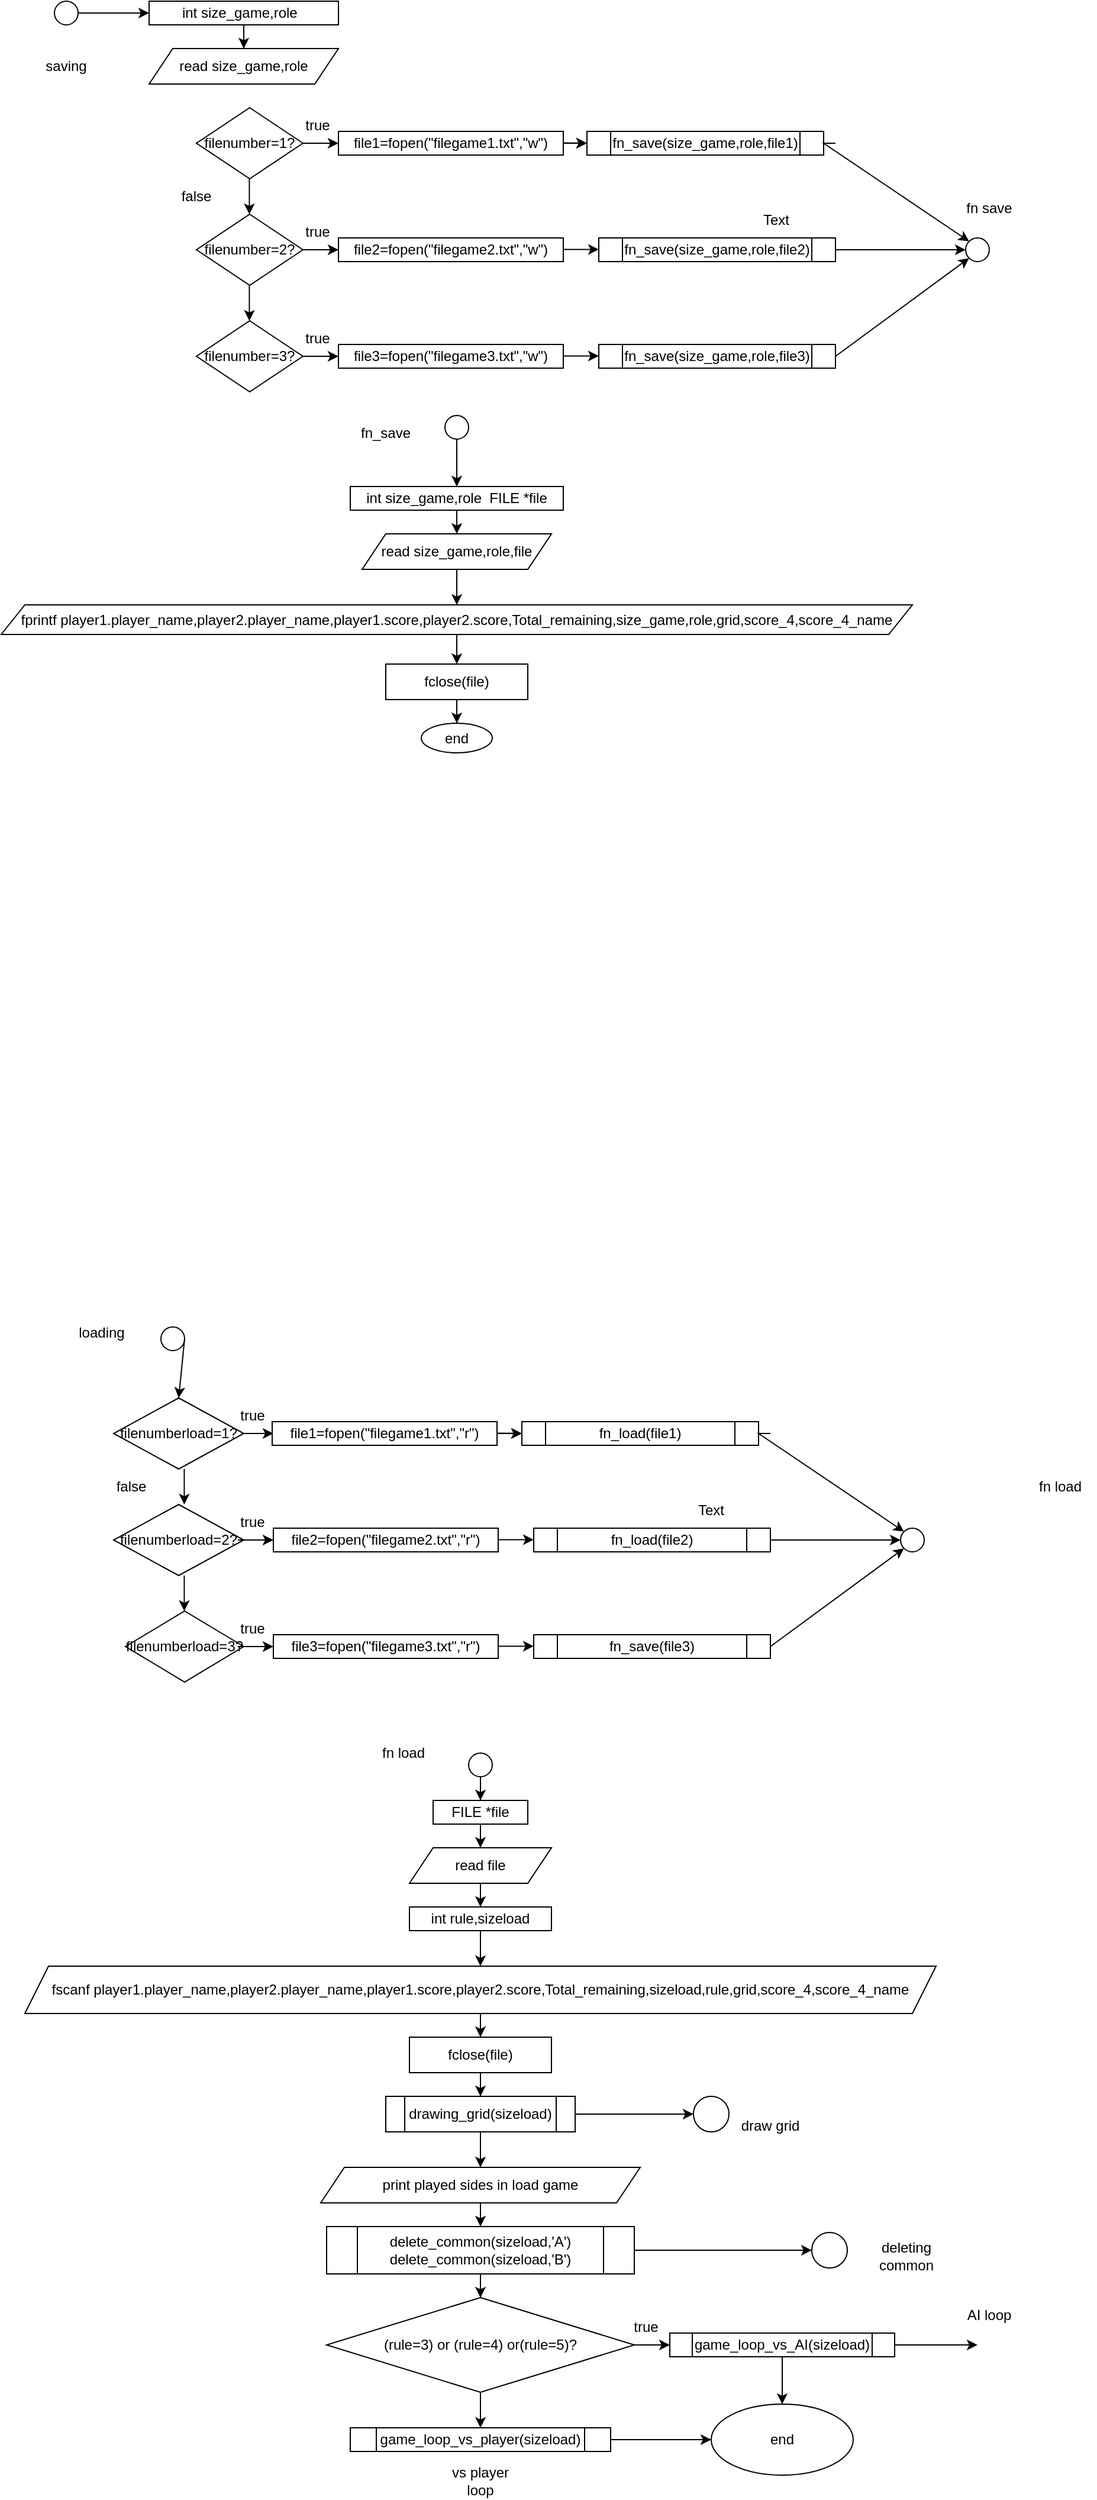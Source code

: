 <mxfile version="15.8.7" type="device" pages="2"><diagram id="ILn1y5vDg1bOQwSPYCx-" name="Page-1"><mxGraphModel dx="1888" dy="649" grid="1" gridSize="10" guides="1" tooltips="1" connect="1" arrows="1" fold="1" page="1" pageScale="1" pageWidth="850" pageHeight="1100" math="0" shadow="0"><root><mxCell id="0"/><mxCell id="1" parent="0"/><mxCell id="dVHAK9RqI8BO0y_6h_k--1" value="" style="ellipse;whiteSpace=wrap;html=1;aspect=fixed;" vertex="1" parent="1"><mxGeometry x="30" width="20" height="20" as="geometry"/></mxCell><mxCell id="dVHAK9RqI8BO0y_6h_k--3" value="saving" style="text;html=1;strokeColor=none;fillColor=none;align=center;verticalAlign=middle;whiteSpace=wrap;rounded=0;" vertex="1" parent="1"><mxGeometry x="10" y="40" width="60" height="30" as="geometry"/></mxCell><mxCell id="dVHAK9RqI8BO0y_6h_k--4" value="filenumber=1?" style="rhombus;whiteSpace=wrap;html=1;" vertex="1" parent="1"><mxGeometry x="150" y="90" width="90" height="60" as="geometry"/></mxCell><mxCell id="dVHAK9RqI8BO0y_6h_k--5" value="" style="endArrow=classic;html=1;rounded=0;exitX=0.5;exitY=1;exitDx=0;exitDy=0;" edge="1" parent="1"><mxGeometry width="50" height="50" relative="1" as="geometry"><mxPoint x="194.71" y="150" as="sourcePoint"/><mxPoint x="194.71" y="180" as="targetPoint"/></mxGeometry></mxCell><mxCell id="dVHAK9RqI8BO0y_6h_k--6" value="false" style="text;html=1;strokeColor=none;fillColor=none;align=center;verticalAlign=middle;whiteSpace=wrap;rounded=0;" vertex="1" parent="1"><mxGeometry x="120" y="150" width="60" height="30" as="geometry"/></mxCell><mxCell id="dVHAK9RqI8BO0y_6h_k--7" value="filenumber=2?" style="rhombus;whiteSpace=wrap;html=1;" vertex="1" parent="1"><mxGeometry x="150" y="180" width="90" height="60" as="geometry"/></mxCell><mxCell id="dVHAK9RqI8BO0y_6h_k--8" value="" style="endArrow=classic;html=1;rounded=0;exitX=0.5;exitY=1;exitDx=0;exitDy=0;" edge="1" parent="1"><mxGeometry width="50" height="50" relative="1" as="geometry"><mxPoint x="194.71" y="240" as="sourcePoint"/><mxPoint x="194.71" y="270" as="targetPoint"/></mxGeometry></mxCell><mxCell id="dVHAK9RqI8BO0y_6h_k--9" value="filenumber=3?" style="rhombus;whiteSpace=wrap;html=1;" vertex="1" parent="1"><mxGeometry x="150" y="270" width="90" height="60" as="geometry"/></mxCell><mxCell id="dVHAK9RqI8BO0y_6h_k--10" value="true" style="text;html=1;strokeColor=none;fillColor=none;align=center;verticalAlign=middle;whiteSpace=wrap;rounded=0;" vertex="1" parent="1"><mxGeometry x="240" y="100" width="25" height="10" as="geometry"/></mxCell><mxCell id="dVHAK9RqI8BO0y_6h_k--11" value="" style="endArrow=classic;html=1;rounded=0;exitX=1;exitY=0.5;exitDx=0;exitDy=0;" edge="1" parent="1" source="dVHAK9RqI8BO0y_6h_k--4"><mxGeometry width="50" height="50" relative="1" as="geometry"><mxPoint x="260" y="120" as="sourcePoint"/><mxPoint x="270" y="120" as="targetPoint"/></mxGeometry></mxCell><mxCell id="dVHAK9RqI8BO0y_6h_k--29" value="" style="edgeStyle=orthogonalEdgeStyle;rounded=0;orthogonalLoop=1;jettySize=auto;html=1;" edge="1" parent="1" source="dVHAK9RqI8BO0y_6h_k--12" target="dVHAK9RqI8BO0y_6h_k--26"><mxGeometry relative="1" as="geometry"/></mxCell><mxCell id="dVHAK9RqI8BO0y_6h_k--12" value="file1=fopen(&quot;filegame1.txt&quot;,&quot;w&quot;)" style="rounded=0;whiteSpace=wrap;html=1;" vertex="1" parent="1"><mxGeometry x="270" y="110" width="190" height="20" as="geometry"/></mxCell><mxCell id="dVHAK9RqI8BO0y_6h_k--17" value="true" style="text;html=1;strokeColor=none;fillColor=none;align=center;verticalAlign=middle;whiteSpace=wrap;rounded=0;" vertex="1" parent="1"><mxGeometry x="240" y="190" width="25" height="10" as="geometry"/></mxCell><mxCell id="dVHAK9RqI8BO0y_6h_k--18" value="" style="endArrow=classic;html=1;rounded=0;exitX=1;exitY=0.5;exitDx=0;exitDy=0;" edge="1" parent="1"><mxGeometry width="50" height="50" relative="1" as="geometry"><mxPoint x="240" y="210" as="sourcePoint"/><mxPoint x="270" y="210" as="targetPoint"/></mxGeometry></mxCell><mxCell id="dVHAK9RqI8BO0y_6h_k--19" value="file2=fopen(&quot;filegame2.txt&quot;,&quot;w&quot;)" style="rounded=0;whiteSpace=wrap;html=1;" vertex="1" parent="1"><mxGeometry x="270" y="200" width="190" height="20" as="geometry"/></mxCell><mxCell id="dVHAK9RqI8BO0y_6h_k--20" value="true" style="text;html=1;strokeColor=none;fillColor=none;align=center;verticalAlign=middle;whiteSpace=wrap;rounded=0;" vertex="1" parent="1"><mxGeometry x="240" y="280" width="25" height="10" as="geometry"/></mxCell><mxCell id="dVHAK9RqI8BO0y_6h_k--21" value="" style="endArrow=classic;html=1;rounded=0;exitX=1;exitY=0.5;exitDx=0;exitDy=0;" edge="1" parent="1"><mxGeometry width="50" height="50" relative="1" as="geometry"><mxPoint x="240" y="300" as="sourcePoint"/><mxPoint x="270" y="300" as="targetPoint"/></mxGeometry></mxCell><mxCell id="dVHAK9RqI8BO0y_6h_k--22" value="file3=fopen(&quot;filegame3.txt&quot;,&quot;w&quot;)" style="rounded=0;whiteSpace=wrap;html=1;" vertex="1" parent="1"><mxGeometry x="270" y="290" width="190" height="20" as="geometry"/></mxCell><mxCell id="dVHAK9RqI8BO0y_6h_k--23" value="" style="endArrow=classic;html=1;rounded=0;exitX=1;exitY=0.5;exitDx=0;exitDy=0;" edge="1" parent="1"><mxGeometry width="50" height="50" relative="1" as="geometry"><mxPoint x="460" y="119.71" as="sourcePoint"/><mxPoint x="480" y="120" as="targetPoint"/></mxGeometry></mxCell><mxCell id="dVHAK9RqI8BO0y_6h_k--24" value="" style="endArrow=classic;html=1;rounded=0;exitX=1;exitY=0.5;exitDx=0;exitDy=0;" edge="1" parent="1"><mxGeometry width="50" height="50" relative="1" as="geometry"><mxPoint x="460" y="209.71" as="sourcePoint"/><mxPoint x="490" y="209.71" as="targetPoint"/></mxGeometry></mxCell><mxCell id="dVHAK9RqI8BO0y_6h_k--25" value="" style="endArrow=classic;html=1;rounded=0;exitX=1;exitY=0.5;exitDx=0;exitDy=0;" edge="1" parent="1"><mxGeometry width="50" height="50" relative="1" as="geometry"><mxPoint x="460" y="299.71" as="sourcePoint"/><mxPoint x="490" y="299.71" as="targetPoint"/></mxGeometry></mxCell><mxCell id="dVHAK9RqI8BO0y_6h_k--26" value="fn_save(size_game,role,file1)" style="shape=process;whiteSpace=wrap;html=1;backgroundOutline=1;" vertex="1" parent="1"><mxGeometry x="480" y="110" width="200" height="20" as="geometry"/></mxCell><mxCell id="dVHAK9RqI8BO0y_6h_k--27" value="fn_save(size_game,role,file2)" style="shape=process;whiteSpace=wrap;html=1;backgroundOutline=1;" vertex="1" parent="1"><mxGeometry x="490" y="200" width="200" height="20" as="geometry"/></mxCell><mxCell id="dVHAK9RqI8BO0y_6h_k--28" value="fn_save(size_game,role,file3)" style="shape=process;whiteSpace=wrap;html=1;backgroundOutline=1;" vertex="1" parent="1"><mxGeometry x="490" y="290" width="200" height="20" as="geometry"/></mxCell><mxCell id="dVHAK9RqI8BO0y_6h_k--30" value="" style="endArrow=classic;html=1;rounded=0;exitX=1;exitY=0.5;exitDx=0;exitDy=0;entryX=0;entryY=0;entryDx=0;entryDy=0;" edge="1" parent="1" target="dVHAK9RqI8BO0y_6h_k--34"><mxGeometry width="50" height="50" relative="1" as="geometry"><mxPoint x="690" y="120" as="sourcePoint"/><mxPoint x="710" y="120.29" as="targetPoint"/><Array as="points"><mxPoint x="680" y="120"/></Array></mxGeometry></mxCell><mxCell id="dVHAK9RqI8BO0y_6h_k--31" value="" style="endArrow=classic;html=1;rounded=0;exitX=1;exitY=0.5;exitDx=0;exitDy=0;entryX=0;entryY=0.5;entryDx=0;entryDy=0;" edge="1" parent="1" source="dVHAK9RqI8BO0y_6h_k--27" target="dVHAK9RqI8BO0y_6h_k--34"><mxGeometry width="50" height="50" relative="1" as="geometry"><mxPoint x="700" y="210" as="sourcePoint"/><mxPoint x="720" y="210.29" as="targetPoint"/></mxGeometry></mxCell><mxCell id="dVHAK9RqI8BO0y_6h_k--32" value="" style="endArrow=classic;html=1;rounded=0;exitX=1;exitY=0.5;exitDx=0;exitDy=0;entryX=0;entryY=1;entryDx=0;entryDy=0;" edge="1" parent="1" source="dVHAK9RqI8BO0y_6h_k--28" target="dVHAK9RqI8BO0y_6h_k--34"><mxGeometry width="50" height="50" relative="1" as="geometry"><mxPoint x="700" y="300" as="sourcePoint"/><mxPoint x="720" y="300.29" as="targetPoint"/></mxGeometry></mxCell><mxCell id="dVHAK9RqI8BO0y_6h_k--34" value="" style="ellipse;whiteSpace=wrap;html=1;aspect=fixed;" vertex="1" parent="1"><mxGeometry x="800" y="200" width="20" height="20" as="geometry"/></mxCell><mxCell id="dVHAK9RqI8BO0y_6h_k--36" value="Text" style="text;html=1;strokeColor=none;fillColor=none;align=center;verticalAlign=middle;whiteSpace=wrap;rounded=0;" vertex="1" parent="1"><mxGeometry x="610" y="170" width="60" height="30" as="geometry"/></mxCell><mxCell id="dVHAK9RqI8BO0y_6h_k--38" value="fn save" style="text;html=1;strokeColor=none;fillColor=none;align=center;verticalAlign=middle;whiteSpace=wrap;rounded=0;" vertex="1" parent="1"><mxGeometry x="790" y="160" width="60" height="30" as="geometry"/></mxCell><mxCell id="dVHAK9RqI8BO0y_6h_k--41" value="" style="edgeStyle=orthogonalEdgeStyle;rounded=0;orthogonalLoop=1;jettySize=auto;html=1;" edge="1" parent="1" source="dVHAK9RqI8BO0y_6h_k--39" target="dVHAK9RqI8BO0y_6h_k--40"><mxGeometry relative="1" as="geometry"/></mxCell><mxCell id="dVHAK9RqI8BO0y_6h_k--39" value="int size_game,role&amp;nbsp;&amp;nbsp;" style="rounded=0;whiteSpace=wrap;html=1;" vertex="1" parent="1"><mxGeometry x="110" width="160" height="20" as="geometry"/></mxCell><mxCell id="dVHAK9RqI8BO0y_6h_k--40" value="read size_game,role" style="shape=parallelogram;perimeter=parallelogramPerimeter;whiteSpace=wrap;html=1;fixedSize=1;" vertex="1" parent="1"><mxGeometry x="110" y="40" width="160" height="30" as="geometry"/></mxCell><mxCell id="dVHAK9RqI8BO0y_6h_k--44" value="" style="endArrow=classic;html=1;rounded=0;exitX=1;exitY=0.5;exitDx=0;exitDy=0;" edge="1" parent="1" source="dVHAK9RqI8BO0y_6h_k--1"><mxGeometry width="50" height="50" relative="1" as="geometry"><mxPoint x="80" y="10" as="sourcePoint"/><mxPoint x="110" y="10" as="targetPoint"/></mxGeometry></mxCell><mxCell id="dVHAK9RqI8BO0y_6h_k--47" value="" style="edgeStyle=orthogonalEdgeStyle;rounded=0;orthogonalLoop=1;jettySize=auto;html=1;" edge="1" parent="1" source="dVHAK9RqI8BO0y_6h_k--45"><mxGeometry relative="1" as="geometry"><mxPoint x="370" y="410" as="targetPoint"/></mxGeometry></mxCell><mxCell id="dVHAK9RqI8BO0y_6h_k--45" value="" style="ellipse;whiteSpace=wrap;html=1;aspect=fixed;" vertex="1" parent="1"><mxGeometry x="360" y="350" width="20" height="20" as="geometry"/></mxCell><mxCell id="dVHAK9RqI8BO0y_6h_k--48" value="" style="edgeStyle=orthogonalEdgeStyle;rounded=0;orthogonalLoop=1;jettySize=auto;html=1;" edge="1" parent="1" source="dVHAK9RqI8BO0y_6h_k--49" target="dVHAK9RqI8BO0y_6h_k--50"><mxGeometry relative="1" as="geometry"/></mxCell><mxCell id="dVHAK9RqI8BO0y_6h_k--49" value="int size_game,role&amp;nbsp; FILE *file" style="rounded=0;whiteSpace=wrap;html=1;" vertex="1" parent="1"><mxGeometry x="280" y="410" width="180" height="20" as="geometry"/></mxCell><mxCell id="dVHAK9RqI8BO0y_6h_k--53" value="" style="edgeStyle=orthogonalEdgeStyle;rounded=0;orthogonalLoop=1;jettySize=auto;html=1;" edge="1" parent="1" source="dVHAK9RqI8BO0y_6h_k--50" target="dVHAK9RqI8BO0y_6h_k--52"><mxGeometry relative="1" as="geometry"/></mxCell><mxCell id="dVHAK9RqI8BO0y_6h_k--50" value="read size_game,role,file" style="shape=parallelogram;perimeter=parallelogramPerimeter;whiteSpace=wrap;html=1;fixedSize=1;" vertex="1" parent="1"><mxGeometry x="290" y="450" width="160" height="30" as="geometry"/></mxCell><mxCell id="dVHAK9RqI8BO0y_6h_k--55" value="" style="edgeStyle=orthogonalEdgeStyle;rounded=0;orthogonalLoop=1;jettySize=auto;html=1;" edge="1" parent="1" source="dVHAK9RqI8BO0y_6h_k--52" target="dVHAK9RqI8BO0y_6h_k--54"><mxGeometry relative="1" as="geometry"/></mxCell><mxCell id="dVHAK9RqI8BO0y_6h_k--52" value="fprintf player1.player_name,player2.player_name,player1.score,player2.score,Total_remaining,size_game,role,grid,score_4,score_4_name" style="shape=parallelogram;perimeter=parallelogramPerimeter;whiteSpace=wrap;html=1;fixedSize=1;" vertex="1" parent="1"><mxGeometry x="-15" y="510" width="770" height="25" as="geometry"/></mxCell><mxCell id="dVHAK9RqI8BO0y_6h_k--166" value="" style="edgeStyle=orthogonalEdgeStyle;rounded=0;orthogonalLoop=1;jettySize=auto;html=1;" edge="1" parent="1" source="dVHAK9RqI8BO0y_6h_k--54" target="dVHAK9RqI8BO0y_6h_k--165"><mxGeometry relative="1" as="geometry"/></mxCell><mxCell id="dVHAK9RqI8BO0y_6h_k--54" value="fclose(file)" style="whiteSpace=wrap;html=1;" vertex="1" parent="1"><mxGeometry x="310" y="560" width="120" height="30" as="geometry"/></mxCell><mxCell id="dVHAK9RqI8BO0y_6h_k--56" value="fn_save" style="text;html=1;strokeColor=none;fillColor=none;align=center;verticalAlign=middle;whiteSpace=wrap;rounded=0;" vertex="1" parent="1"><mxGeometry x="280" y="350" width="60" height="30" as="geometry"/></mxCell><mxCell id="dVHAK9RqI8BO0y_6h_k--90" value="" style="ellipse;whiteSpace=wrap;html=1;aspect=fixed;" vertex="1" parent="1"><mxGeometry x="120" y="1120" width="20" height="20" as="geometry"/></mxCell><mxCell id="dVHAK9RqI8BO0y_6h_k--91" value="loading" style="text;html=1;strokeColor=none;fillColor=none;align=center;verticalAlign=middle;whiteSpace=wrap;rounded=0;" vertex="1" parent="1"><mxGeometry x="40" y="1110" width="60" height="30" as="geometry"/></mxCell><mxCell id="dVHAK9RqI8BO0y_6h_k--92" value="filenumberload=1?" style="rhombus;whiteSpace=wrap;html=1;" vertex="1" parent="1"><mxGeometry x="80" y="1180" width="110" height="60" as="geometry"/></mxCell><mxCell id="dVHAK9RqI8BO0y_6h_k--93" value="" style="endArrow=classic;html=1;rounded=0;exitX=0.5;exitY=1;exitDx=0;exitDy=0;" edge="1" parent="1"><mxGeometry width="50" height="50" relative="1" as="geometry"><mxPoint x="139.71" y="1240" as="sourcePoint"/><mxPoint x="139.71" y="1270" as="targetPoint"/></mxGeometry></mxCell><mxCell id="dVHAK9RqI8BO0y_6h_k--94" value="false" style="text;html=1;strokeColor=none;fillColor=none;align=center;verticalAlign=middle;whiteSpace=wrap;rounded=0;" vertex="1" parent="1"><mxGeometry x="65" y="1240" width="60" height="30" as="geometry"/></mxCell><mxCell id="dVHAK9RqI8BO0y_6h_k--95" value="filenumberload=2?" style="rhombus;whiteSpace=wrap;html=1;" vertex="1" parent="1"><mxGeometry x="80" y="1270" width="110" height="60" as="geometry"/></mxCell><mxCell id="dVHAK9RqI8BO0y_6h_k--96" value="" style="endArrow=classic;html=1;rounded=0;exitX=0.5;exitY=1;exitDx=0;exitDy=0;" edge="1" parent="1"><mxGeometry width="50" height="50" relative="1" as="geometry"><mxPoint x="139.71" y="1330" as="sourcePoint"/><mxPoint x="139.71" y="1360" as="targetPoint"/></mxGeometry></mxCell><mxCell id="dVHAK9RqI8BO0y_6h_k--97" value="filenumberload=3?" style="rhombus;whiteSpace=wrap;html=1;" vertex="1" parent="1"><mxGeometry x="90" y="1360" width="100" height="60" as="geometry"/></mxCell><mxCell id="dVHAK9RqI8BO0y_6h_k--98" value="true" style="text;html=1;strokeColor=none;fillColor=none;align=center;verticalAlign=middle;whiteSpace=wrap;rounded=0;" vertex="1" parent="1"><mxGeometry x="185" y="1190" width="25" height="10" as="geometry"/></mxCell><mxCell id="dVHAK9RqI8BO0y_6h_k--99" value="" style="endArrow=classic;html=1;rounded=0;exitX=1;exitY=0.5;exitDx=0;exitDy=0;" edge="1" parent="1" source="dVHAK9RqI8BO0y_6h_k--92"><mxGeometry width="50" height="50" relative="1" as="geometry"><mxPoint x="205" y="1210" as="sourcePoint"/><mxPoint x="215" y="1210" as="targetPoint"/></mxGeometry></mxCell><mxCell id="dVHAK9RqI8BO0y_6h_k--100" value="" style="edgeStyle=orthogonalEdgeStyle;rounded=0;orthogonalLoop=1;jettySize=auto;html=1;" edge="1" parent="1" source="dVHAK9RqI8BO0y_6h_k--101" target="dVHAK9RqI8BO0y_6h_k--111"><mxGeometry relative="1" as="geometry"/></mxCell><mxCell id="dVHAK9RqI8BO0y_6h_k--101" value="file1=fopen(&quot;filegame1.txt&quot;,&quot;r&quot;)" style="rounded=0;whiteSpace=wrap;html=1;" vertex="1" parent="1"><mxGeometry x="214" y="1200" width="190" height="20" as="geometry"/></mxCell><mxCell id="dVHAK9RqI8BO0y_6h_k--102" value="true" style="text;html=1;strokeColor=none;fillColor=none;align=center;verticalAlign=middle;whiteSpace=wrap;rounded=0;" vertex="1" parent="1"><mxGeometry x="185" y="1280" width="25" height="10" as="geometry"/></mxCell><mxCell id="dVHAK9RqI8BO0y_6h_k--103" value="" style="endArrow=classic;html=1;rounded=0;exitX=1;exitY=0.5;exitDx=0;exitDy=0;" edge="1" parent="1"><mxGeometry width="50" height="50" relative="1" as="geometry"><mxPoint x="185" y="1300" as="sourcePoint"/><mxPoint x="215" y="1300" as="targetPoint"/></mxGeometry></mxCell><mxCell id="dVHAK9RqI8BO0y_6h_k--104" value="file2=fopen(&quot;filegame2.txt&quot;,&quot;r&quot;)" style="rounded=0;whiteSpace=wrap;html=1;" vertex="1" parent="1"><mxGeometry x="215" y="1290" width="190" height="20" as="geometry"/></mxCell><mxCell id="dVHAK9RqI8BO0y_6h_k--105" value="true" style="text;html=1;strokeColor=none;fillColor=none;align=center;verticalAlign=middle;whiteSpace=wrap;rounded=0;" vertex="1" parent="1"><mxGeometry x="185" y="1370" width="25" height="10" as="geometry"/></mxCell><mxCell id="dVHAK9RqI8BO0y_6h_k--106" value="" style="endArrow=classic;html=1;rounded=0;exitX=1;exitY=0.5;exitDx=0;exitDy=0;" edge="1" parent="1"><mxGeometry width="50" height="50" relative="1" as="geometry"><mxPoint x="185" y="1390" as="sourcePoint"/><mxPoint x="215" y="1390" as="targetPoint"/></mxGeometry></mxCell><mxCell id="dVHAK9RqI8BO0y_6h_k--107" value="file3=fopen(&quot;filegame3.txt&quot;,&quot;r&quot;)" style="rounded=0;whiteSpace=wrap;html=1;" vertex="1" parent="1"><mxGeometry x="215" y="1380" width="190" height="20" as="geometry"/></mxCell><mxCell id="dVHAK9RqI8BO0y_6h_k--108" value="" style="endArrow=classic;html=1;rounded=0;exitX=1;exitY=0.5;exitDx=0;exitDy=0;" edge="1" parent="1"><mxGeometry width="50" height="50" relative="1" as="geometry"><mxPoint x="405" y="1209.71" as="sourcePoint"/><mxPoint x="425" y="1210" as="targetPoint"/></mxGeometry></mxCell><mxCell id="dVHAK9RqI8BO0y_6h_k--109" value="" style="endArrow=classic;html=1;rounded=0;exitX=1;exitY=0.5;exitDx=0;exitDy=0;" edge="1" parent="1"><mxGeometry width="50" height="50" relative="1" as="geometry"><mxPoint x="405" y="1299.71" as="sourcePoint"/><mxPoint x="435" y="1299.71" as="targetPoint"/></mxGeometry></mxCell><mxCell id="dVHAK9RqI8BO0y_6h_k--110" value="" style="endArrow=classic;html=1;rounded=0;exitX=1;exitY=0.5;exitDx=0;exitDy=0;" edge="1" parent="1"><mxGeometry width="50" height="50" relative="1" as="geometry"><mxPoint x="405" y="1389.71" as="sourcePoint"/><mxPoint x="435" y="1389.71" as="targetPoint"/></mxGeometry></mxCell><mxCell id="dVHAK9RqI8BO0y_6h_k--111" value="fn_load(file1)" style="shape=process;whiteSpace=wrap;html=1;backgroundOutline=1;" vertex="1" parent="1"><mxGeometry x="425" y="1200" width="200" height="20" as="geometry"/></mxCell><mxCell id="dVHAK9RqI8BO0y_6h_k--112" value="fn_load(file2)" style="shape=process;whiteSpace=wrap;html=1;backgroundOutline=1;" vertex="1" parent="1"><mxGeometry x="435" y="1290" width="200" height="20" as="geometry"/></mxCell><mxCell id="dVHAK9RqI8BO0y_6h_k--113" value="fn_save(file3)" style="shape=process;whiteSpace=wrap;html=1;backgroundOutline=1;" vertex="1" parent="1"><mxGeometry x="435" y="1380" width="200" height="20" as="geometry"/></mxCell><mxCell id="dVHAK9RqI8BO0y_6h_k--114" value="" style="endArrow=classic;html=1;rounded=0;exitX=1;exitY=0.5;exitDx=0;exitDy=0;entryX=0;entryY=0;entryDx=0;entryDy=0;" edge="1" parent="1" target="dVHAK9RqI8BO0y_6h_k--117"><mxGeometry width="50" height="50" relative="1" as="geometry"><mxPoint x="635" y="1210" as="sourcePoint"/><mxPoint x="655" y="1210.29" as="targetPoint"/><Array as="points"><mxPoint x="625" y="1210"/></Array></mxGeometry></mxCell><mxCell id="dVHAK9RqI8BO0y_6h_k--115" value="" style="endArrow=classic;html=1;rounded=0;exitX=1;exitY=0.5;exitDx=0;exitDy=0;entryX=0;entryY=0.5;entryDx=0;entryDy=0;" edge="1" parent="1" source="dVHAK9RqI8BO0y_6h_k--112" target="dVHAK9RqI8BO0y_6h_k--117"><mxGeometry width="50" height="50" relative="1" as="geometry"><mxPoint x="645" y="1300" as="sourcePoint"/><mxPoint x="665" y="1300.29" as="targetPoint"/></mxGeometry></mxCell><mxCell id="dVHAK9RqI8BO0y_6h_k--116" value="" style="endArrow=classic;html=1;rounded=0;exitX=1;exitY=0.5;exitDx=0;exitDy=0;entryX=0;entryY=1;entryDx=0;entryDy=0;" edge="1" parent="1" source="dVHAK9RqI8BO0y_6h_k--113" target="dVHAK9RqI8BO0y_6h_k--117"><mxGeometry width="50" height="50" relative="1" as="geometry"><mxPoint x="645" y="1390" as="sourcePoint"/><mxPoint x="665" y="1390.29" as="targetPoint"/></mxGeometry></mxCell><mxCell id="dVHAK9RqI8BO0y_6h_k--117" value="" style="ellipse;whiteSpace=wrap;html=1;aspect=fixed;" vertex="1" parent="1"><mxGeometry x="745" y="1290" width="20" height="20" as="geometry"/></mxCell><mxCell id="dVHAK9RqI8BO0y_6h_k--118" value="Text" style="text;html=1;strokeColor=none;fillColor=none;align=center;verticalAlign=middle;whiteSpace=wrap;rounded=0;" vertex="1" parent="1"><mxGeometry x="555" y="1260" width="60" height="30" as="geometry"/></mxCell><mxCell id="dVHAK9RqI8BO0y_6h_k--119" value="fn load" style="text;html=1;strokeColor=none;fillColor=none;align=center;verticalAlign=middle;whiteSpace=wrap;rounded=0;" vertex="1" parent="1"><mxGeometry x="850" y="1240" width="60" height="30" as="geometry"/></mxCell><mxCell id="dVHAK9RqI8BO0y_6h_k--123" value="" style="endArrow=classic;html=1;rounded=0;exitX=1;exitY=0.5;exitDx=0;exitDy=0;entryX=0.5;entryY=0;entryDx=0;entryDy=0;" edge="1" parent="1" source="dVHAK9RqI8BO0y_6h_k--90" target="dVHAK9RqI8BO0y_6h_k--92"><mxGeometry width="50" height="50" relative="1" as="geometry"><mxPoint x="25" y="1100" as="sourcePoint"/><mxPoint x="55" y="1100" as="targetPoint"/></mxGeometry></mxCell><mxCell id="dVHAK9RqI8BO0y_6h_k--127" value="" style="edgeStyle=orthogonalEdgeStyle;rounded=0;orthogonalLoop=1;jettySize=auto;html=1;" edge="1" parent="1" source="dVHAK9RqI8BO0y_6h_k--125" target="dVHAK9RqI8BO0y_6h_k--126"><mxGeometry relative="1" as="geometry"/></mxCell><mxCell id="dVHAK9RqI8BO0y_6h_k--125" value="" style="ellipse;whiteSpace=wrap;html=1;aspect=fixed;" vertex="1" parent="1"><mxGeometry x="380" y="1480" width="20" height="20" as="geometry"/></mxCell><mxCell id="dVHAK9RqI8BO0y_6h_k--129" value="" style="edgeStyle=orthogonalEdgeStyle;rounded=0;orthogonalLoop=1;jettySize=auto;html=1;" edge="1" parent="1" source="dVHAK9RqI8BO0y_6h_k--126" target="dVHAK9RqI8BO0y_6h_k--128"><mxGeometry relative="1" as="geometry"/></mxCell><mxCell id="dVHAK9RqI8BO0y_6h_k--126" value="FILE *file" style="whiteSpace=wrap;html=1;" vertex="1" parent="1"><mxGeometry x="350" y="1520" width="80" height="20" as="geometry"/></mxCell><mxCell id="dVHAK9RqI8BO0y_6h_k--132" value="" style="edgeStyle=orthogonalEdgeStyle;rounded=0;orthogonalLoop=1;jettySize=auto;html=1;" edge="1" parent="1" source="dVHAK9RqI8BO0y_6h_k--128" target="dVHAK9RqI8BO0y_6h_k--131"><mxGeometry relative="1" as="geometry"/></mxCell><mxCell id="dVHAK9RqI8BO0y_6h_k--128" value="read file" style="shape=parallelogram;perimeter=parallelogramPerimeter;whiteSpace=wrap;html=1;fixedSize=1;" vertex="1" parent="1"><mxGeometry x="330" y="1560" width="120" height="30" as="geometry"/></mxCell><mxCell id="dVHAK9RqI8BO0y_6h_k--134" value="" style="edgeStyle=orthogonalEdgeStyle;rounded=0;orthogonalLoop=1;jettySize=auto;html=1;" edge="1" parent="1" source="dVHAK9RqI8BO0y_6h_k--131" target="dVHAK9RqI8BO0y_6h_k--133"><mxGeometry relative="1" as="geometry"/></mxCell><mxCell id="dVHAK9RqI8BO0y_6h_k--131" value="int rule,sizeload" style="whiteSpace=wrap;html=1;" vertex="1" parent="1"><mxGeometry x="330" y="1610" width="120" height="20" as="geometry"/></mxCell><mxCell id="dVHAK9RqI8BO0y_6h_k--136" value="" style="edgeStyle=orthogonalEdgeStyle;rounded=0;orthogonalLoop=1;jettySize=auto;html=1;" edge="1" parent="1" source="dVHAK9RqI8BO0y_6h_k--133" target="dVHAK9RqI8BO0y_6h_k--135"><mxGeometry relative="1" as="geometry"/></mxCell><mxCell id="dVHAK9RqI8BO0y_6h_k--133" value="fscanf player1.player_name,player2.player_name,player1.score,player2.score,Total_remaining,sizeload,rule,grid,score_4,score_4_name" style="shape=parallelogram;perimeter=parallelogramPerimeter;whiteSpace=wrap;html=1;fixedSize=1;" vertex="1" parent="1"><mxGeometry x="5" y="1660" width="770" height="40" as="geometry"/></mxCell><mxCell id="dVHAK9RqI8BO0y_6h_k--138" value="" style="edgeStyle=orthogonalEdgeStyle;rounded=0;orthogonalLoop=1;jettySize=auto;html=1;" edge="1" parent="1" source="dVHAK9RqI8BO0y_6h_k--135" target="dVHAK9RqI8BO0y_6h_k--137"><mxGeometry relative="1" as="geometry"/></mxCell><mxCell id="dVHAK9RqI8BO0y_6h_k--135" value="fclose(file)" style="whiteSpace=wrap;html=1;" vertex="1" parent="1"><mxGeometry x="330" y="1720" width="120" height="30" as="geometry"/></mxCell><mxCell id="dVHAK9RqI8BO0y_6h_k--141" value="" style="edgeStyle=orthogonalEdgeStyle;rounded=0;orthogonalLoop=1;jettySize=auto;html=1;" edge="1" parent="1" source="dVHAK9RqI8BO0y_6h_k--137" target="dVHAK9RqI8BO0y_6h_k--140"><mxGeometry relative="1" as="geometry"/></mxCell><mxCell id="dVHAK9RqI8BO0y_6h_k--143" value="" style="edgeStyle=orthogonalEdgeStyle;rounded=0;orthogonalLoop=1;jettySize=auto;html=1;" edge="1" parent="1" source="dVHAK9RqI8BO0y_6h_k--137" target="dVHAK9RqI8BO0y_6h_k--142"><mxGeometry relative="1" as="geometry"/></mxCell><mxCell id="dVHAK9RqI8BO0y_6h_k--137" value="drawing_grid(sizeload)" style="shape=process;whiteSpace=wrap;html=1;backgroundOutline=1;" vertex="1" parent="1"><mxGeometry x="310" y="1770" width="160" height="30" as="geometry"/></mxCell><mxCell id="dVHAK9RqI8BO0y_6h_k--146" value="" style="edgeStyle=orthogonalEdgeStyle;rounded=0;orthogonalLoop=1;jettySize=auto;html=1;" edge="1" parent="1" source="dVHAK9RqI8BO0y_6h_k--140" target="dVHAK9RqI8BO0y_6h_k--145"><mxGeometry relative="1" as="geometry"/></mxCell><mxCell id="dVHAK9RqI8BO0y_6h_k--140" value="print played sides in load game" style="shape=parallelogram;perimeter=parallelogramPerimeter;whiteSpace=wrap;html=1;fixedSize=1;" vertex="1" parent="1"><mxGeometry x="255" y="1830" width="270" height="30" as="geometry"/></mxCell><mxCell id="dVHAK9RqI8BO0y_6h_k--142" value="" style="ellipse;whiteSpace=wrap;html=1;" vertex="1" parent="1"><mxGeometry x="570" y="1770" width="30" height="30" as="geometry"/></mxCell><mxCell id="dVHAK9RqI8BO0y_6h_k--144" value="draw grid" style="text;html=1;strokeColor=none;fillColor=none;align=center;verticalAlign=middle;whiteSpace=wrap;rounded=0;" vertex="1" parent="1"><mxGeometry x="605" y="1780" width="60" height="30" as="geometry"/></mxCell><mxCell id="dVHAK9RqI8BO0y_6h_k--148" value="" style="edgeStyle=orthogonalEdgeStyle;rounded=0;orthogonalLoop=1;jettySize=auto;html=1;" edge="1" parent="1" source="dVHAK9RqI8BO0y_6h_k--145"><mxGeometry relative="1" as="geometry"><mxPoint x="670" y="1900" as="targetPoint"/></mxGeometry></mxCell><mxCell id="dVHAK9RqI8BO0y_6h_k--152" value="" style="edgeStyle=orthogonalEdgeStyle;rounded=0;orthogonalLoop=1;jettySize=auto;html=1;" edge="1" parent="1" source="dVHAK9RqI8BO0y_6h_k--145" target="dVHAK9RqI8BO0y_6h_k--151"><mxGeometry relative="1" as="geometry"/></mxCell><mxCell id="dVHAK9RqI8BO0y_6h_k--145" value="delete_common(sizeload,'A')&lt;br&gt;delete_common(sizeload,'B')" style="shape=process;whiteSpace=wrap;html=1;backgroundOutline=1;" vertex="1" parent="1"><mxGeometry x="260" y="1880" width="260" height="40" as="geometry"/></mxCell><mxCell id="dVHAK9RqI8BO0y_6h_k--149" value="" style="ellipse;whiteSpace=wrap;html=1;" vertex="1" parent="1"><mxGeometry x="670" y="1885" width="30" height="30" as="geometry"/></mxCell><mxCell id="dVHAK9RqI8BO0y_6h_k--150" value="deleting common" style="text;html=1;strokeColor=none;fillColor=none;align=center;verticalAlign=middle;whiteSpace=wrap;rounded=0;" vertex="1" parent="1"><mxGeometry x="720" y="1890" width="60" height="30" as="geometry"/></mxCell><mxCell id="dVHAK9RqI8BO0y_6h_k--154" value="" style="edgeStyle=orthogonalEdgeStyle;rounded=0;orthogonalLoop=1;jettySize=auto;html=1;" edge="1" parent="1" source="dVHAK9RqI8BO0y_6h_k--151" target="dVHAK9RqI8BO0y_6h_k--153"><mxGeometry relative="1" as="geometry"/></mxCell><mxCell id="dVHAK9RqI8BO0y_6h_k--160" value="" style="edgeStyle=orthogonalEdgeStyle;rounded=0;orthogonalLoop=1;jettySize=auto;html=1;" edge="1" parent="1" source="dVHAK9RqI8BO0y_6h_k--151" target="dVHAK9RqI8BO0y_6h_k--159"><mxGeometry relative="1" as="geometry"/></mxCell><mxCell id="dVHAK9RqI8BO0y_6h_k--151" value="(rule=3) or (rule=4) or(rule=5)?" style="rhombus;whiteSpace=wrap;html=1;" vertex="1" parent="1"><mxGeometry x="260" y="1940" width="260" height="80" as="geometry"/></mxCell><mxCell id="dVHAK9RqI8BO0y_6h_k--157" value="" style="edgeStyle=orthogonalEdgeStyle;rounded=0;orthogonalLoop=1;jettySize=auto;html=1;" edge="1" parent="1" source="dVHAK9RqI8BO0y_6h_k--153"><mxGeometry relative="1" as="geometry"><mxPoint x="810" y="1980" as="targetPoint"/></mxGeometry></mxCell><mxCell id="dVHAK9RqI8BO0y_6h_k--163" value="" style="edgeStyle=orthogonalEdgeStyle;rounded=0;orthogonalLoop=1;jettySize=auto;html=1;" edge="1" parent="1" source="dVHAK9RqI8BO0y_6h_k--153" target="dVHAK9RqI8BO0y_6h_k--162"><mxGeometry relative="1" as="geometry"/></mxCell><mxCell id="dVHAK9RqI8BO0y_6h_k--153" value="game_loop_vs_AI(sizeload)" style="shape=process;whiteSpace=wrap;html=1;backgroundOutline=1;" vertex="1" parent="1"><mxGeometry x="550" y="1970" width="190" height="20" as="geometry"/></mxCell><mxCell id="dVHAK9RqI8BO0y_6h_k--155" value="true" style="text;html=1;strokeColor=none;fillColor=none;align=center;verticalAlign=middle;whiteSpace=wrap;rounded=0;" vertex="1" parent="1"><mxGeometry x="500" y="1950" width="60" height="30" as="geometry"/></mxCell><mxCell id="dVHAK9RqI8BO0y_6h_k--158" value="AI loop" style="text;html=1;strokeColor=none;fillColor=none;align=center;verticalAlign=middle;whiteSpace=wrap;rounded=0;" vertex="1" parent="1"><mxGeometry x="790" y="1940" width="60" height="30" as="geometry"/></mxCell><mxCell id="dVHAK9RqI8BO0y_6h_k--164" value="" style="edgeStyle=orthogonalEdgeStyle;rounded=0;orthogonalLoop=1;jettySize=auto;html=1;" edge="1" parent="1" source="dVHAK9RqI8BO0y_6h_k--159" target="dVHAK9RqI8BO0y_6h_k--162"><mxGeometry relative="1" as="geometry"/></mxCell><mxCell id="dVHAK9RqI8BO0y_6h_k--159" value="game_loop_vs_player(sizeload)" style="shape=process;whiteSpace=wrap;html=1;backgroundOutline=1;" vertex="1" parent="1"><mxGeometry x="280" y="2050" width="220" height="20" as="geometry"/></mxCell><mxCell id="dVHAK9RqI8BO0y_6h_k--161" value="vs player loop" style="text;html=1;strokeColor=none;fillColor=none;align=center;verticalAlign=middle;whiteSpace=wrap;rounded=0;" vertex="1" parent="1"><mxGeometry x="360" y="2080" width="60" height="30" as="geometry"/></mxCell><mxCell id="dVHAK9RqI8BO0y_6h_k--162" value="end" style="ellipse;whiteSpace=wrap;html=1;" vertex="1" parent="1"><mxGeometry x="585" y="2030" width="120" height="60" as="geometry"/></mxCell><mxCell id="dVHAK9RqI8BO0y_6h_k--165" value="end" style="ellipse;whiteSpace=wrap;html=1;" vertex="1" parent="1"><mxGeometry x="340" y="610" width="60" height="25" as="geometry"/></mxCell><mxCell id="dVHAK9RqI8BO0y_6h_k--167" value="fn load" style="text;html=1;strokeColor=none;fillColor=none;align=center;verticalAlign=middle;whiteSpace=wrap;rounded=0;" vertex="1" parent="1"><mxGeometry x="295" y="1460" width="60" height="40" as="geometry"/></mxCell></root></mxGraphModel></diagram><diagram id="ovz64JUGNzUYoIPnByZm" name="Page-2"><mxGraphModel dx="3816" dy="1854" grid="1" gridSize="10" guides="1" tooltips="1" connect="1" arrows="1" fold="1" page="1" pageScale="1" pageWidth="850" pageHeight="1100" math="0" shadow="0"><root><mxCell id="a-n1P3amJoxrDQMyTuHO-0"/><mxCell id="a-n1P3amJoxrDQMyTuHO-1" parent="a-n1P3amJoxrDQMyTuHO-0"/><mxCell id="8Os4xxSFRNbXolleEJjK-2" value="" style="edgeStyle=orthogonalEdgeStyle;rounded=0;orthogonalLoop=1;jettySize=auto;html=1;" edge="1" parent="a-n1P3amJoxrDQMyTuHO-1" source="8Os4xxSFRNbXolleEJjK-0" target="8Os4xxSFRNbXolleEJjK-1"><mxGeometry relative="1" as="geometry"/></mxCell><mxCell id="8Os4xxSFRNbXolleEJjK-0" value="" style="ellipse;whiteSpace=wrap;html=1;" vertex="1" parent="a-n1P3amJoxrDQMyTuHO-1"><mxGeometry x="420" width="20" height="20" as="geometry"/></mxCell><mxCell id="8Os4xxSFRNbXolleEJjK-4" value="" style="edgeStyle=orthogonalEdgeStyle;rounded=0;orthogonalLoop=1;jettySize=auto;html=1;" edge="1" parent="a-n1P3amJoxrDQMyTuHO-1" source="8Os4xxSFRNbXolleEJjK-1" target="8Os4xxSFRNbXolleEJjK-3"><mxGeometry relative="1" as="geometry"/></mxCell><mxCell id="8Os4xxSFRNbXolleEJjK-1" value="char n[100]&lt;br&gt;int sc=0,i&lt;br&gt;FILE *name,*score" style="whiteSpace=wrap;html=1;" vertex="1" parent="a-n1P3amJoxrDQMyTuHO-1"><mxGeometry x="370" y="40" width="120" height="40" as="geometry"/></mxCell><mxCell id="8Os4xxSFRNbXolleEJjK-6" value="" style="edgeStyle=orthogonalEdgeStyle;rounded=0;orthogonalLoop=1;jettySize=auto;html=1;" edge="1" parent="a-n1P3amJoxrDQMyTuHO-1" source="8Os4xxSFRNbXolleEJjK-3" target="8Os4xxSFRNbXolleEJjK-5"><mxGeometry relative="1" as="geometry"/></mxCell><mxCell id="8Os4xxSFRNbXolleEJjK-8" value="" style="edgeStyle=orthogonalEdgeStyle;rounded=0;orthogonalLoop=1;jettySize=auto;html=1;" edge="1" parent="a-n1P3amJoxrDQMyTuHO-1" source="8Os4xxSFRNbXolleEJjK-3" target="8Os4xxSFRNbXolleEJjK-7"><mxGeometry relative="1" as="geometry"/></mxCell><mxCell id="8Os4xxSFRNbXolleEJjK-3" value="name=fopen(&quot;top_names&quot;,&quot;r&quot;)&lt;br&gt;score=fopen(&quot;top_scores&quot;,&quot;w&quot;)" style="whiteSpace=wrap;html=1;" vertex="1" parent="a-n1P3amJoxrDQMyTuHO-1"><mxGeometry x="340" y="100" width="180" height="30" as="geometry"/></mxCell><mxCell id="8Os4xxSFRNbXolleEJjK-11" value="" style="edgeStyle=orthogonalEdgeStyle;rounded=0;orthogonalLoop=1;jettySize=auto;html=1;" edge="1" parent="a-n1P3amJoxrDQMyTuHO-1" source="8Os4xxSFRNbXolleEJjK-5" target="8Os4xxSFRNbXolleEJjK-10"><mxGeometry relative="1" as="geometry"/></mxCell><mxCell id="8Os4xxSFRNbXolleEJjK-5" value="i&amp;lt;=10" style="rhombus;whiteSpace=wrap;html=1;" vertex="1" parent="a-n1P3amJoxrDQMyTuHO-1"><mxGeometry x="370" y="190" width="120" height="50" as="geometry"/></mxCell><mxCell id="8Os4xxSFRNbXolleEJjK-7" value="i=1" style="whiteSpace=wrap;html=1;" vertex="1" parent="a-n1P3amJoxrDQMyTuHO-1"><mxGeometry x="410" y="150" width="40" height="20" as="geometry"/></mxCell><mxCell id="8Os4xxSFRNbXolleEJjK-9" value="true" style="text;html=1;strokeColor=none;fillColor=none;align=center;verticalAlign=middle;whiteSpace=wrap;rounded=0;" vertex="1" parent="a-n1P3amJoxrDQMyTuHO-1"><mxGeometry x="340" y="220" width="60" height="30" as="geometry"/></mxCell><mxCell id="8Os4xxSFRNbXolleEJjK-13" value="" style="edgeStyle=orthogonalEdgeStyle;rounded=0;orthogonalLoop=1;jettySize=auto;html=1;" edge="1" parent="a-n1P3amJoxrDQMyTuHO-1" source="8Os4xxSFRNbXolleEJjK-10" target="8Os4xxSFRNbXolleEJjK-12"><mxGeometry relative="1" as="geometry"/></mxCell><mxCell id="8Os4xxSFRNbXolleEJjK-10" value="fscanf(name,n),fscanf(score,sc)" style="shape=parallelogram;perimeter=parallelogramPerimeter;whiteSpace=wrap;html=1;fixedSize=1;" vertex="1" parent="a-n1P3amJoxrDQMyTuHO-1"><mxGeometry x="330" y="260" width="200" height="30" as="geometry"/></mxCell><mxCell id="8Os4xxSFRNbXolleEJjK-15" value="" style="edgeStyle=orthogonalEdgeStyle;rounded=0;orthogonalLoop=1;jettySize=auto;html=1;" edge="1" parent="a-n1P3amJoxrDQMyTuHO-1" source="8Os4xxSFRNbXolleEJjK-12" target="8Os4xxSFRNbXolleEJjK-14"><mxGeometry relative="1" as="geometry"/></mxCell><mxCell id="8Os4xxSFRNbXolleEJjK-27" style="edgeStyle=orthogonalEdgeStyle;rounded=0;orthogonalLoop=1;jettySize=auto;html=1;exitX=1;exitY=0.5;exitDx=0;exitDy=0;entryX=1;entryY=0.5;entryDx=0;entryDy=0;" edge="1" parent="a-n1P3amJoxrDQMyTuHO-1" source="8Os4xxSFRNbXolleEJjK-12" target="8Os4xxSFRNbXolleEJjK-5"><mxGeometry relative="1" as="geometry"><Array as="points"><mxPoint x="485" y="320"/><mxPoint x="560" y="320"/><mxPoint x="560" y="215"/></Array></mxGeometry></mxCell><mxCell id="8Os4xxSFRNbXolleEJjK-12" value="print(n),print(sc)" style="shape=parallelogram;perimeter=parallelogramPerimeter;whiteSpace=wrap;html=1;fixedSize=1;" vertex="1" parent="a-n1P3amJoxrDQMyTuHO-1"><mxGeometry x="365" y="310" width="130" height="30" as="geometry"/></mxCell><mxCell id="8Os4xxSFRNbXolleEJjK-17" value="" style="edgeStyle=orthogonalEdgeStyle;rounded=0;orthogonalLoop=1;jettySize=auto;html=1;" edge="1" parent="a-n1P3amJoxrDQMyTuHO-1" source="8Os4xxSFRNbXolleEJjK-14" target="8Os4xxSFRNbXolleEJjK-16"><mxGeometry relative="1" as="geometry"/></mxCell><mxCell id="8Os4xxSFRNbXolleEJjK-14" value="fclose(name)&lt;br&gt;fclose(score)" style="whiteSpace=wrap;html=1;" vertex="1" parent="a-n1P3amJoxrDQMyTuHO-1"><mxGeometry x="370" y="360" width="120" height="30" as="geometry"/></mxCell><mxCell id="8Os4xxSFRNbXolleEJjK-16" value="end" style="ellipse;whiteSpace=wrap;html=1;" vertex="1" parent="a-n1P3amJoxrDQMyTuHO-1"><mxGeometry x="405" y="410" width="50" height="25" as="geometry"/></mxCell><mxCell id="8Os4xxSFRNbXolleEJjK-18" value="top n s" style="text;html=1;strokeColor=none;fillColor=none;align=center;verticalAlign=middle;whiteSpace=wrap;rounded=0;" vertex="1" parent="a-n1P3amJoxrDQMyTuHO-1"><mxGeometry x="345" width="60" height="30" as="geometry"/></mxCell><mxCell id="8Os4xxSFRNbXolleEJjK-19" value="enter new score" style="text;html=1;strokeColor=none;fillColor=none;align=center;verticalAlign=middle;whiteSpace=wrap;rounded=0;" vertex="1" parent="a-n1P3amJoxrDQMyTuHO-1"><mxGeometry x="310" y="460" width="60" height="30" as="geometry"/></mxCell><mxCell id="8Os4xxSFRNbXolleEJjK-22" value="" style="edgeStyle=orthogonalEdgeStyle;rounded=0;orthogonalLoop=1;jettySize=auto;html=1;" edge="1" parent="a-n1P3amJoxrDQMyTuHO-1" source="8Os4xxSFRNbXolleEJjK-20" target="8Os4xxSFRNbXolleEJjK-21"><mxGeometry relative="1" as="geometry"/></mxCell><mxCell id="8Os4xxSFRNbXolleEJjK-20" value="" style="ellipse;whiteSpace=wrap;html=1;" vertex="1" parent="a-n1P3amJoxrDQMyTuHO-1"><mxGeometry x="425" y="470" width="10" height="10" as="geometry"/></mxCell><mxCell id="8Os4xxSFRNbXolleEJjK-24" value="" style="edgeStyle=orthogonalEdgeStyle;rounded=0;orthogonalLoop=1;jettySize=auto;html=1;" edge="1" parent="a-n1P3amJoxrDQMyTuHO-1" source="8Os4xxSFRNbXolleEJjK-21" target="8Os4xxSFRNbXolleEJjK-23"><mxGeometry relative="1" as="geometry"/></mxCell><mxCell id="8Os4xxSFRNbXolleEJjK-21" value="int scores_values[10]&lt;br&gt;char names_wvalues[10][100]" style="whiteSpace=wrap;html=1;" vertex="1" parent="a-n1P3amJoxrDQMyTuHO-1"><mxGeometry x="340" y="535" width="180" height="45" as="geometry"/></mxCell><mxCell id="8Os4xxSFRNbXolleEJjK-26" value="" style="edgeStyle=orthogonalEdgeStyle;rounded=0;orthogonalLoop=1;jettySize=auto;html=1;" edge="1" parent="a-n1P3amJoxrDQMyTuHO-1" source="8Os4xxSFRNbXolleEJjK-23" target="8Os4xxSFRNbXolleEJjK-25"><mxGeometry relative="1" as="geometry"/></mxCell><mxCell id="8Os4xxSFRNbXolleEJjK-23" value="int j=1,i=1,news=1&lt;br&gt;FILE *name,*score&lt;br&gt;int temp_score&lt;br&gt;char temp_name[100]" style="whiteSpace=wrap;html=1;" vertex="1" parent="a-n1P3amJoxrDQMyTuHO-1"><mxGeometry x="370" y="610" width="120" height="60" as="geometry"/></mxCell><mxCell id="8Os4xxSFRNbXolleEJjK-25" value="name=fopen(&quot;top_names.txt&quot;,&quot;r&quot;)&lt;br&gt;score=open(&quot;top_scores.txt&quot;,&quot;r&quot;)" style="whiteSpace=wrap;html=1;" vertex="1" parent="a-n1P3amJoxrDQMyTuHO-1"><mxGeometry x="340" y="690" width="180" height="50" as="geometry"/></mxCell><mxCell id="8Os4xxSFRNbXolleEJjK-28" value="i++" style="rounded=0;whiteSpace=wrap;html=1;" vertex="1" parent="a-n1P3amJoxrDQMyTuHO-1"><mxGeometry x="540" y="250" width="40" height="30" as="geometry"/></mxCell><mxCell id="8Os4xxSFRNbXolleEJjK-31" value="i&amp;lt;=10" style="rhombus;whiteSpace=wrap;html=1;" vertex="1" parent="a-n1P3amJoxrDQMyTuHO-1"><mxGeometry x="370" y="770" width="120" height="50" as="geometry"/></mxCell><mxCell id="8Os4xxSFRNbXolleEJjK-32" value="true" style="text;html=1;strokeColor=none;fillColor=none;align=center;verticalAlign=middle;whiteSpace=wrap;rounded=0;" vertex="1" parent="a-n1P3amJoxrDQMyTuHO-1"><mxGeometry x="450" y="810" width="60" height="30" as="geometry"/></mxCell><mxCell id="8Os4xxSFRNbXolleEJjK-34" value="fscanf(name,names_wvalues[i]),fscanf(score,scores_values[i])" style="shape=parallelogram;perimeter=parallelogramPerimeter;whiteSpace=wrap;html=1;fixedSize=1;" vertex="1" parent="a-n1P3amJoxrDQMyTuHO-1"><mxGeometry x="250" y="840" width="450" height="30" as="geometry"/></mxCell><mxCell id="8Os4xxSFRNbXolleEJjK-35" style="edgeStyle=orthogonalEdgeStyle;rounded=0;orthogonalLoop=1;jettySize=auto;html=1;exitX=0.629;exitY=1.007;exitDx=0;exitDy=0;entryX=1;entryY=0.5;entryDx=0;entryDy=0;exitPerimeter=0;" edge="1" parent="a-n1P3amJoxrDQMyTuHO-1" source="8Os4xxSFRNbXolleEJjK-34" target="8Os4xxSFRNbXolleEJjK-31"><mxGeometry relative="1" as="geometry"><Array as="points"><mxPoint x="485" y="870"/><mxPoint x="485" y="900"/><mxPoint x="730" y="900"/><mxPoint x="730" y="795"/></Array><mxPoint x="485" y="905" as="sourcePoint"/></mxGeometry></mxCell><mxCell id="8Os4xxSFRNbXolleEJjK-37" value="i++" style="rounded=0;whiteSpace=wrap;html=1;" vertex="1" parent="a-n1P3amJoxrDQMyTuHO-1"><mxGeometry x="710" y="820" width="40" height="30" as="geometry"/></mxCell><mxCell id="8Os4xxSFRNbXolleEJjK-40" value="" style="edgeStyle=orthogonalEdgeStyle;rounded=0;orthogonalLoop=1;jettySize=auto;html=1;exitX=0.5;exitY=1;exitDx=0;exitDy=0;" edge="1" parent="a-n1P3amJoxrDQMyTuHO-1" source="8Os4xxSFRNbXolleEJjK-25"><mxGeometry relative="1" as="geometry"><mxPoint x="430" y="750" as="sourcePoint"/><mxPoint x="430" y="770" as="targetPoint"/></mxGeometry></mxCell><mxCell id="8Os4xxSFRNbXolleEJjK-42" value="" style="edgeStyle=orthogonalEdgeStyle;rounded=0;orthogonalLoop=1;jettySize=auto;html=1;exitX=0.5;exitY=1;exitDx=0;exitDy=0;" edge="1" parent="a-n1P3amJoxrDQMyTuHO-1"><mxGeometry relative="1" as="geometry"><mxPoint x="429.66" y="820" as="sourcePoint"/><mxPoint x="430" y="840" as="targetPoint"/></mxGeometry></mxCell><mxCell id="8Os4xxSFRNbXolleEJjK-44" value="" style="edgeStyle=orthogonalEdgeStyle;rounded=0;orthogonalLoop=1;jettySize=auto;html=1;exitX=0;exitY=0.5;exitDx=0;exitDy=0;entryX=0;entryY=0.75;entryDx=0;entryDy=0;" edge="1" parent="a-n1P3amJoxrDQMyTuHO-1" source="8Os4xxSFRNbXolleEJjK-31" target="8Os4xxSFRNbXolleEJjK-46"><mxGeometry relative="1" as="geometry"><mxPoint x="300" y="790" as="sourcePoint"/><mxPoint x="240" y="930" as="targetPoint"/><Array as="points"><mxPoint x="230" y="795"/><mxPoint x="230" y="972"/></Array></mxGeometry></mxCell><mxCell id="8Os4xxSFRNbXolleEJjK-45" value="false" style="text;html=1;strokeColor=none;fillColor=none;align=center;verticalAlign=middle;whiteSpace=wrap;rounded=0;" vertex="1" parent="a-n1P3amJoxrDQMyTuHO-1"><mxGeometry x="280" y="760" width="60" height="30" as="geometry"/></mxCell><mxCell id="8Os4xxSFRNbXolleEJjK-46" value="fclose(name)&lt;br&gt;fclose(score)" style="whiteSpace=wrap;html=1;" vertex="1" parent="a-n1P3amJoxrDQMyTuHO-1"><mxGeometry x="380" y="950" width="120" height="30" as="geometry"/></mxCell><mxCell id="8Os4xxSFRNbXolleEJjK-50" value="" style="edgeStyle=orthogonalEdgeStyle;rounded=0;orthogonalLoop=1;jettySize=auto;html=1;" edge="1" parent="a-n1P3amJoxrDQMyTuHO-1" source="8Os4xxSFRNbXolleEJjK-47" target="8Os4xxSFRNbXolleEJjK-49"><mxGeometry relative="1" as="geometry"/></mxCell><mxCell id="8Os4xxSFRNbXolleEJjK-47" value="name=fopen(&quot;top_names.txt&quot;,&quot;w&quot;)&lt;br&gt;score=open(&quot;top_scores.txt&quot;,&quot;w&quot;)" style="whiteSpace=wrap;html=1;" vertex="1" parent="a-n1P3amJoxrDQMyTuHO-1"><mxGeometry x="360" y="1010" width="180" height="50" as="geometry"/></mxCell><mxCell id="8Os4xxSFRNbXolleEJjK-48" value="" style="edgeStyle=orthogonalEdgeStyle;rounded=0;orthogonalLoop=1;jettySize=auto;html=1;exitX=0.5;exitY=1;exitDx=0;exitDy=0;" edge="1" parent="a-n1P3amJoxrDQMyTuHO-1"><mxGeometry relative="1" as="geometry"><mxPoint x="440" y="1000" as="sourcePoint"/><mxPoint x="440" y="1010" as="targetPoint"/><Array as="points"><mxPoint x="440" y="980"/></Array></mxGeometry></mxCell><mxCell id="8Os4xxSFRNbXolleEJjK-62" value="" style="edgeStyle=orthogonalEdgeStyle;rounded=0;orthogonalLoop=1;jettySize=auto;html=1;" edge="1" parent="a-n1P3amJoxrDQMyTuHO-1" source="8Os4xxSFRNbXolleEJjK-49" target="8Os4xxSFRNbXolleEJjK-61"><mxGeometry relative="1" as="geometry"/></mxCell><mxCell id="8Os4xxSFRNbXolleEJjK-84" value="" style="edgeStyle=orthogonalEdgeStyle;rounded=0;orthogonalLoop=1;jettySize=auto;html=1;" edge="1" parent="a-n1P3amJoxrDQMyTuHO-1" source="8Os4xxSFRNbXolleEJjK-49" target="8Os4xxSFRNbXolleEJjK-83"><mxGeometry relative="1" as="geometry"/></mxCell><mxCell id="8Os4xxSFRNbXolleEJjK-49" value="(player1.score&amp;gt;player2.score)" style="rhombus;whiteSpace=wrap;html=1;" vertex="1" parent="a-n1P3amJoxrDQMyTuHO-1"><mxGeometry x="350" y="1080" width="200" height="80" as="geometry"/></mxCell><mxCell id="8Os4xxSFRNbXolleEJjK-51" value="true" style="text;html=1;strokeColor=none;fillColor=none;align=center;verticalAlign=middle;whiteSpace=wrap;rounded=0;" vertex="1" parent="a-n1P3amJoxrDQMyTuHO-1"><mxGeometry x="540" y="1080" width="60" height="30" as="geometry"/></mxCell><mxCell id="8Os4xxSFRNbXolleEJjK-54" value="" style="edgeStyle=orthogonalEdgeStyle;rounded=0;orthogonalLoop=1;jettySize=auto;html=1;exitX=0.5;exitY=1;exitDx=0;exitDy=0;" edge="1" parent="a-n1P3amJoxrDQMyTuHO-1" source="8Os4xxSFRNbXolleEJjK-61"><mxGeometry relative="1" as="geometry"><mxPoint x="690" y="1140" as="sourcePoint"/><mxPoint x="689.71" y="1180" as="targetPoint"/><Array as="points"><mxPoint x="690" y="1160"/></Array></mxGeometry></mxCell><mxCell id="8Os4xxSFRNbXolleEJjK-55" value="news=j" style="rounded=0;whiteSpace=wrap;html=1;" vertex="1" parent="a-n1P3amJoxrDQMyTuHO-1"><mxGeometry x="1090" y="1080" width="70" height="30" as="geometry"/></mxCell><mxCell id="8Os4xxSFRNbXolleEJjK-56" value="&lt;span&gt;player1.player_name&amp;nbsp; in(names_wvalues[j])?&lt;/span&gt;" style="rhombus;whiteSpace=wrap;html=1;" vertex="1" parent="a-n1P3amJoxrDQMyTuHO-1"><mxGeometry x="830" y="1055" width="240" height="80" as="geometry"/></mxCell><mxCell id="8Os4xxSFRNbXolleEJjK-57" value="" style="edgeStyle=orthogonalEdgeStyle;rounded=0;orthogonalLoop=1;jettySize=auto;html=1;exitX=1;exitY=0.5;exitDx=0;exitDy=0;entryX=0;entryY=0.5;entryDx=0;entryDy=0;" edge="1" parent="a-n1P3amJoxrDQMyTuHO-1" source="8Os4xxSFRNbXolleEJjK-56" target="8Os4xxSFRNbXolleEJjK-55"><mxGeometry relative="1" as="geometry"><mxPoint x="870" y="1100" as="sourcePoint"/><mxPoint x="870" y="1130" as="targetPoint"/><Array as="points"/></mxGeometry></mxCell><mxCell id="8Os4xxSFRNbXolleEJjK-60" value="" style="edgeStyle=orthogonalEdgeStyle;rounded=0;orthogonalLoop=1;jettySize=auto;html=1;" edge="1" parent="a-n1P3amJoxrDQMyTuHO-1" source="8Os4xxSFRNbXolleEJjK-58" target="8Os4xxSFRNbXolleEJjK-59"><mxGeometry relative="1" as="geometry"/></mxCell><mxCell id="8Os4xxSFRNbXolleEJjK-58" value="news=10?" style="rhombus;whiteSpace=wrap;html=1;" vertex="1" parent="a-n1P3amJoxrDQMyTuHO-1"><mxGeometry x="650" y="1180" width="80" height="80" as="geometry"/></mxCell><mxCell id="8Os4xxSFRNbXolleEJjK-59" value="fn_edit_top" style="shape=process;whiteSpace=wrap;html=1;backgroundOutline=1;" vertex="1" parent="a-n1P3amJoxrDQMyTuHO-1"><mxGeometry x="790" y="1210" width="120" height="20" as="geometry"/></mxCell><mxCell id="8Os4xxSFRNbXolleEJjK-63" value="" style="edgeStyle=orthogonalEdgeStyle;rounded=0;orthogonalLoop=1;jettySize=auto;html=1;" edge="1" parent="a-n1P3amJoxrDQMyTuHO-1" source="8Os4xxSFRNbXolleEJjK-61" target="8Os4xxSFRNbXolleEJjK-56"><mxGeometry relative="1" as="geometry"/></mxCell><mxCell id="8Os4xxSFRNbXolleEJjK-61" value="j&amp;lt;=10" style="rhombus;whiteSpace=wrap;html=1;" vertex="1" parent="a-n1P3amJoxrDQMyTuHO-1"><mxGeometry x="650" y="1055" width="80" height="80" as="geometry"/></mxCell><mxCell id="8Os4xxSFRNbXolleEJjK-64" value="true" style="text;html=1;strokeColor=none;fillColor=none;align=center;verticalAlign=middle;whiteSpace=wrap;rounded=0;" vertex="1" parent="a-n1P3amJoxrDQMyTuHO-1"><mxGeometry x="730" y="1180" width="60" height="30" as="geometry"/></mxCell><mxCell id="8Os4xxSFRNbXolleEJjK-65" value="false" style="text;html=1;strokeColor=none;fillColor=none;align=center;verticalAlign=middle;whiteSpace=wrap;rounded=0;" vertex="1" parent="a-n1P3amJoxrDQMyTuHO-1"><mxGeometry x="690" y="1260" width="60" height="30" as="geometry"/></mxCell><mxCell id="8Os4xxSFRNbXolleEJjK-66" value="" style="endArrow=classic;html=1;rounded=0;exitX=0.5;exitY=0;exitDx=0;exitDy=0;entryX=1;entryY=0.5;entryDx=0;entryDy=0;" edge="1" parent="a-n1P3amJoxrDQMyTuHO-1" source="8Os4xxSFRNbXolleEJjK-55" target="8Os4xxSFRNbXolleEJjK-67"><mxGeometry width="50" height="50" relative="1" as="geometry"><mxPoint x="1040" y="1000" as="sourcePoint"/><mxPoint x="1090" y="950" as="targetPoint"/><Array as="points"><mxPoint x="1125" y="1025"/></Array></mxGeometry></mxCell><mxCell id="8Os4xxSFRNbXolleEJjK-67" value="j++" style="rounded=0;whiteSpace=wrap;html=1;" vertex="1" parent="a-n1P3amJoxrDQMyTuHO-1"><mxGeometry x="940" y="1010" width="70" height="30" as="geometry"/></mxCell><mxCell id="8Os4xxSFRNbXolleEJjK-68" value="" style="endArrow=classic;html=1;rounded=0;exitX=0;exitY=0.5;exitDx=0;exitDy=0;entryX=0.5;entryY=0;entryDx=0;entryDy=0;" edge="1" parent="a-n1P3amJoxrDQMyTuHO-1" source="8Os4xxSFRNbXolleEJjK-67" target="8Os4xxSFRNbXolleEJjK-61"><mxGeometry width="50" height="50" relative="1" as="geometry"><mxPoint x="890" y="1010" as="sourcePoint"/><mxPoint x="940" y="960" as="targetPoint"/><Array as="points"><mxPoint x="690" y="1025"/></Array></mxGeometry></mxCell><mxCell id="8Os4xxSFRNbXolleEJjK-69" value="" style="endArrow=classic;html=1;rounded=0;exitX=0.5;exitY=1;exitDx=0;exitDy=0;" edge="1" parent="a-n1P3amJoxrDQMyTuHO-1" source="8Os4xxSFRNbXolleEJjK-58"><mxGeometry width="50" height="50" relative="1" as="geometry"><mxPoint x="810" y="1270" as="sourcePoint"/><mxPoint x="690" y="1320" as="targetPoint"/></mxGeometry></mxCell><mxCell id="8Os4xxSFRNbXolleEJjK-73" value="" style="edgeStyle=orthogonalEdgeStyle;rounded=0;orthogonalLoop=1;jettySize=auto;html=1;" edge="1" parent="a-n1P3amJoxrDQMyTuHO-1" source="8Os4xxSFRNbXolleEJjK-70" target="8Os4xxSFRNbXolleEJjK-72"><mxGeometry relative="1" as="geometry"/></mxCell><mxCell id="8Os4xxSFRNbXolleEJjK-70" value="news!=10?" style="rhombus;whiteSpace=wrap;html=1;" vertex="1" parent="a-n1P3amJoxrDQMyTuHO-1"><mxGeometry x="650" y="1320" width="80" height="80" as="geometry"/></mxCell><mxCell id="8Os4xxSFRNbXolleEJjK-75" value="" style="edgeStyle=orthogonalEdgeStyle;rounded=0;orthogonalLoop=1;jettySize=auto;html=1;entryX=0.5;entryY=0;entryDx=0;entryDy=0;" edge="1" parent="a-n1P3amJoxrDQMyTuHO-1" source="8Os4xxSFRNbXolleEJjK-72"><mxGeometry relative="1" as="geometry"><mxPoint x="840" y="1430" as="targetPoint"/><Array as="points"><mxPoint x="840" y="1420"/><mxPoint x="840" y="1420"/></Array></mxGeometry></mxCell><mxCell id="8Os4xxSFRNbXolleEJjK-82" value="" style="edgeStyle=orthogonalEdgeStyle;rounded=0;orthogonalLoop=1;jettySize=auto;html=1;" edge="1" parent="a-n1P3amJoxrDQMyTuHO-1" source="8Os4xxSFRNbXolleEJjK-72" target="8Os4xxSFRNbXolleEJjK-81"><mxGeometry relative="1" as="geometry"/></mxCell><mxCell id="8Os4xxSFRNbXolleEJjK-72" value="scores_values[news]&amp;lt;player1.score" style="rhombus;whiteSpace=wrap;html=1;" vertex="1" parent="a-n1P3amJoxrDQMyTuHO-1"><mxGeometry x="760" y="1320" width="160" height="80" as="geometry"/></mxCell><mxCell id="8Os4xxSFRNbXolleEJjK-78" value="" style="edgeStyle=orthogonalEdgeStyle;rounded=0;orthogonalLoop=1;jettySize=auto;html=1;" edge="1" parent="a-n1P3amJoxrDQMyTuHO-1" target="8Os4xxSFRNbXolleEJjK-77"><mxGeometry relative="1" as="geometry"><mxPoint x="840.059" y="1450" as="sourcePoint"/></mxGeometry></mxCell><mxCell id="8Os4xxSFRNbXolleEJjK-77" value="fprintf(score,scores_values)&lt;br&gt;fprintf(score,names_wvalues)" style="shape=parallelogram;perimeter=parallelogramPerimeter;whiteSpace=wrap;html=1;fixedSize=1;" vertex="1" parent="a-n1P3amJoxrDQMyTuHO-1"><mxGeometry x="740" y="1470" width="200" height="30" as="geometry"/></mxCell><mxCell id="8Os4xxSFRNbXolleEJjK-79" value="true" style="text;html=1;strokeColor=none;fillColor=none;align=center;verticalAlign=middle;whiteSpace=wrap;rounded=0;" vertex="1" parent="a-n1P3amJoxrDQMyTuHO-1"><mxGeometry x="770" y="1390" width="60" height="30" as="geometry"/></mxCell><mxCell id="8Os4xxSFRNbXolleEJjK-80" value="false" style="text;html=1;strokeColor=none;fillColor=none;align=center;verticalAlign=middle;whiteSpace=wrap;rounded=0;" vertex="1" parent="a-n1P3amJoxrDQMyTuHO-1"><mxGeometry x="910" y="1320" width="60" height="30" as="geometry"/></mxCell><mxCell id="8Os4xxSFRNbXolleEJjK-81" value="fprintf(score,scores_values)&lt;br&gt;fprintf(score,names_wvalues)" style="shape=parallelogram;perimeter=parallelogramPerimeter;whiteSpace=wrap;html=1;fixedSize=1;" vertex="1" parent="a-n1P3amJoxrDQMyTuHO-1"><mxGeometry x="990" y="1345" width="200" height="30" as="geometry"/></mxCell><mxCell id="8Os4xxSFRNbXolleEJjK-87" value="" style="edgeStyle=orthogonalEdgeStyle;rounded=0;orthogonalLoop=1;jettySize=auto;html=1;" edge="1" parent="a-n1P3amJoxrDQMyTuHO-1" source="8Os4xxSFRNbXolleEJjK-83" target="8Os4xxSFRNbXolleEJjK-86"><mxGeometry relative="1" as="geometry"/></mxCell><mxCell id="8Os4xxSFRNbXolleEJjK-83" value="(player1.score&amp;lt;player2.score)" style="rhombus;whiteSpace=wrap;html=1;" vertex="1" parent="a-n1P3amJoxrDQMyTuHO-1"><mxGeometry x="70" y="1080" width="200" height="80" as="geometry"/></mxCell><mxCell id="8Os4xxSFRNbXolleEJjK-85" value="false" style="text;html=1;strokeColor=none;fillColor=none;align=center;verticalAlign=middle;whiteSpace=wrap;rounded=0;" vertex="1" parent="a-n1P3amJoxrDQMyTuHO-1"><mxGeometry x="300" y="1090" width="60" height="30" as="geometry"/></mxCell><mxCell id="8Os4xxSFRNbXolleEJjK-92" value="" style="edgeStyle=orthogonalEdgeStyle;rounded=0;orthogonalLoop=1;jettySize=auto;html=1;" edge="1" parent="a-n1P3amJoxrDQMyTuHO-1" source="8Os4xxSFRNbXolleEJjK-86" target="8Os4xxSFRNbXolleEJjK-89"><mxGeometry relative="1" as="geometry"/></mxCell><mxCell id="8Os4xxSFRNbXolleEJjK-131" value="" style="edgeStyle=orthogonalEdgeStyle;rounded=0;orthogonalLoop=1;jettySize=auto;html=1;" edge="1" parent="a-n1P3amJoxrDQMyTuHO-1" source="8Os4xxSFRNbXolleEJjK-86" target="8Os4xxSFRNbXolleEJjK-115"><mxGeometry relative="1" as="geometry"/></mxCell><mxCell id="8Os4xxSFRNbXolleEJjK-86" value="j&amp;lt;=10" style="rhombus;whiteSpace=wrap;html=1;" vertex="1" parent="a-n1P3amJoxrDQMyTuHO-1"><mxGeometry x="-50" y="1080" width="80" height="80" as="geometry"/></mxCell><mxCell id="8Os4xxSFRNbXolleEJjK-88" value="news=j" style="rounded=0;whiteSpace=wrap;html=1;" vertex="1" parent="a-n1P3amJoxrDQMyTuHO-1"><mxGeometry x="-425" y="1105" width="70" height="30" as="geometry"/></mxCell><mxCell id="8Os4xxSFRNbXolleEJjK-93" value="" style="edgeStyle=orthogonalEdgeStyle;rounded=0;orthogonalLoop=1;jettySize=auto;html=1;" edge="1" parent="a-n1P3amJoxrDQMyTuHO-1" source="8Os4xxSFRNbXolleEJjK-89" target="8Os4xxSFRNbXolleEJjK-88"><mxGeometry relative="1" as="geometry"/></mxCell><mxCell id="8Os4xxSFRNbXolleEJjK-89" value="&lt;span&gt;player2.player_name&amp;nbsp; in(names_wvalues[j])?&lt;/span&gt;" style="rhombus;whiteSpace=wrap;html=1;" vertex="1" parent="a-n1P3amJoxrDQMyTuHO-1"><mxGeometry x="-330" y="1080" width="240" height="80" as="geometry"/></mxCell><mxCell id="8Os4xxSFRNbXolleEJjK-94" value="j++" style="rounded=0;whiteSpace=wrap;html=1;" vertex="1" parent="a-n1P3amJoxrDQMyTuHO-1"><mxGeometry x="-220" y="1030" width="70" height="30" as="geometry"/></mxCell><mxCell id="8Os4xxSFRNbXolleEJjK-95" value="" style="endArrow=classic;html=1;rounded=0;exitX=0.5;exitY=0;exitDx=0;exitDy=0;entryX=0;entryY=0.5;entryDx=0;entryDy=0;" edge="1" parent="a-n1P3amJoxrDQMyTuHO-1" source="8Os4xxSFRNbXolleEJjK-88" target="8Os4xxSFRNbXolleEJjK-94"><mxGeometry width="50" height="50" relative="1" as="geometry"><mxPoint x="-200" y="1110" as="sourcePoint"/><mxPoint x="-150" y="1060" as="targetPoint"/><Array as="points"><mxPoint x="-390" y="1045"/></Array></mxGeometry></mxCell><mxCell id="8Os4xxSFRNbXolleEJjK-96" value="" style="endArrow=classic;html=1;rounded=0;exitX=1;exitY=0.5;exitDx=0;exitDy=0;entryX=0.5;entryY=0;entryDx=0;entryDy=0;" edge="1" parent="a-n1P3amJoxrDQMyTuHO-1" source="8Os4xxSFRNbXolleEJjK-94" target="8Os4xxSFRNbXolleEJjK-86"><mxGeometry width="50" height="50" relative="1" as="geometry"><mxPoint x="-20" y="1110" as="sourcePoint"/><mxPoint x="30" y="1060" as="targetPoint"/><Array as="points"><mxPoint x="-10" y="1045"/></Array></mxGeometry></mxCell><mxCell id="8Os4xxSFRNbXolleEJjK-114" value="" style="edgeStyle=orthogonalEdgeStyle;rounded=0;orthogonalLoop=1;jettySize=auto;html=1;" edge="1" parent="a-n1P3amJoxrDQMyTuHO-1" source="8Os4xxSFRNbXolleEJjK-115" target="8Os4xxSFRNbXolleEJjK-116"><mxGeometry relative="1" as="geometry"/></mxCell><mxCell id="8Os4xxSFRNbXolleEJjK-115" value="news=10?" style="rhombus;whiteSpace=wrap;html=1;" vertex="1" parent="a-n1P3amJoxrDQMyTuHO-1"><mxGeometry x="-50" y="1210" width="80" height="80" as="geometry"/></mxCell><mxCell id="8Os4xxSFRNbXolleEJjK-116" value="fn_edit_top" style="shape=process;whiteSpace=wrap;html=1;backgroundOutline=1;" vertex="1" parent="a-n1P3amJoxrDQMyTuHO-1"><mxGeometry x="95" y="1240" width="120" height="20" as="geometry"/></mxCell><mxCell id="8Os4xxSFRNbXolleEJjK-117" value="true" style="text;html=1;strokeColor=none;fillColor=none;align=center;verticalAlign=middle;whiteSpace=wrap;rounded=0;" vertex="1" parent="a-n1P3amJoxrDQMyTuHO-1"><mxGeometry x="35" y="1210" width="60" height="30" as="geometry"/></mxCell><mxCell id="8Os4xxSFRNbXolleEJjK-118" value="false" style="text;html=1;strokeColor=none;fillColor=none;align=center;verticalAlign=middle;whiteSpace=wrap;rounded=0;" vertex="1" parent="a-n1P3amJoxrDQMyTuHO-1"><mxGeometry x="-5" y="1290" width="60" height="30" as="geometry"/></mxCell><mxCell id="8Os4xxSFRNbXolleEJjK-119" value="" style="endArrow=classic;html=1;rounded=0;exitX=0.5;exitY=1;exitDx=0;exitDy=0;entryX=0.5;entryY=0;entryDx=0;entryDy=0;" edge="1" parent="a-n1P3amJoxrDQMyTuHO-1" source="8Os4xxSFRNbXolleEJjK-115" target="8Os4xxSFRNbXolleEJjK-121"><mxGeometry width="50" height="50" relative="1" as="geometry"><mxPoint x="115" y="1300" as="sourcePoint"/><mxPoint x="-5" y="1350" as="targetPoint"/></mxGeometry></mxCell><mxCell id="8Os4xxSFRNbXolleEJjK-120" value="" style="edgeStyle=orthogonalEdgeStyle;rounded=0;orthogonalLoop=1;jettySize=auto;html=1;" edge="1" parent="a-n1P3amJoxrDQMyTuHO-1" source="8Os4xxSFRNbXolleEJjK-121" target="8Os4xxSFRNbXolleEJjK-124"><mxGeometry relative="1" as="geometry"/></mxCell><mxCell id="8Os4xxSFRNbXolleEJjK-121" value="news!=10?" style="rhombus;whiteSpace=wrap;html=1;" vertex="1" parent="a-n1P3amJoxrDQMyTuHO-1"><mxGeometry x="-50" y="1350" width="80" height="80" as="geometry"/></mxCell><mxCell id="8Os4xxSFRNbXolleEJjK-122" value="" style="edgeStyle=orthogonalEdgeStyle;rounded=0;orthogonalLoop=1;jettySize=auto;html=1;entryX=0.5;entryY=0;entryDx=0;entryDy=0;" edge="1" parent="a-n1P3amJoxrDQMyTuHO-1" source="8Os4xxSFRNbXolleEJjK-124" target="8Os4xxSFRNbXolleEJjK-126"><mxGeometry relative="1" as="geometry"><mxPoint x="255" y="1390" as="targetPoint"/><Array as="points"><mxPoint x="145" y="1450"/><mxPoint x="145" y="1450"/></Array></mxGeometry></mxCell><mxCell id="8Os4xxSFRNbXolleEJjK-123" value="" style="edgeStyle=orthogonalEdgeStyle;rounded=0;orthogonalLoop=1;jettySize=auto;html=1;" edge="1" parent="a-n1P3amJoxrDQMyTuHO-1" source="8Os4xxSFRNbXolleEJjK-124" target="8Os4xxSFRNbXolleEJjK-130"><mxGeometry relative="1" as="geometry"/></mxCell><mxCell id="8Os4xxSFRNbXolleEJjK-124" value="scores_values[news]&amp;lt;player2.score" style="rhombus;whiteSpace=wrap;html=1;" vertex="1" parent="a-n1P3amJoxrDQMyTuHO-1"><mxGeometry x="65" y="1350" width="160" height="80" as="geometry"/></mxCell><mxCell id="8Os4xxSFRNbXolleEJjK-125" value="" style="edgeStyle=orthogonalEdgeStyle;rounded=0;orthogonalLoop=1;jettySize=auto;html=1;" edge="1" parent="a-n1P3amJoxrDQMyTuHO-1" source="8Os4xxSFRNbXolleEJjK-126" target="8Os4xxSFRNbXolleEJjK-127"><mxGeometry relative="1" as="geometry"/></mxCell><mxCell id="8Os4xxSFRNbXolleEJjK-126" value="put in suitable position in array" style="shape=process;whiteSpace=wrap;html=1;backgroundOutline=1;" vertex="1" parent="a-n1P3amJoxrDQMyTuHO-1"><mxGeometry x="10" y="1460" width="270" height="20" as="geometry"/></mxCell><mxCell id="8Os4xxSFRNbXolleEJjK-127" value="fprintf(score,scores_values)&lt;br&gt;fprintf(score,names_wvalues)" style="shape=parallelogram;perimeter=parallelogramPerimeter;whiteSpace=wrap;html=1;fixedSize=1;" vertex="1" parent="a-n1P3amJoxrDQMyTuHO-1"><mxGeometry x="45" y="1500" width="200" height="30" as="geometry"/></mxCell><mxCell id="8Os4xxSFRNbXolleEJjK-128" value="true" style="text;html=1;strokeColor=none;fillColor=none;align=center;verticalAlign=middle;whiteSpace=wrap;rounded=0;" vertex="1" parent="a-n1P3amJoxrDQMyTuHO-1"><mxGeometry x="75" y="1420" width="60" height="30" as="geometry"/></mxCell><mxCell id="8Os4xxSFRNbXolleEJjK-129" value="false" style="text;html=1;strokeColor=none;fillColor=none;align=center;verticalAlign=middle;whiteSpace=wrap;rounded=0;" vertex="1" parent="a-n1P3amJoxrDQMyTuHO-1"><mxGeometry x="215" y="1350" width="60" height="30" as="geometry"/></mxCell><mxCell id="8Os4xxSFRNbXolleEJjK-130" value="fprintf(score,scores_values)&lt;br&gt;fprintf(score,names_wvalues)" style="shape=parallelogram;perimeter=parallelogramPerimeter;whiteSpace=wrap;html=1;fixedSize=1;" vertex="1" parent="a-n1P3amJoxrDQMyTuHO-1"><mxGeometry x="295" y="1375" width="200" height="30" as="geometry"/></mxCell><mxCell id="8Os4xxSFRNbXolleEJjK-134" value="" style="endArrow=classic;html=1;rounded=0;exitX=0.5;exitY=1;exitDx=0;exitDy=0;entryX=0;entryY=0.5;entryDx=0;entryDy=0;" edge="1" parent="a-n1P3amJoxrDQMyTuHO-1" source="8Os4xxSFRNbXolleEJjK-127" target="8Os4xxSFRNbXolleEJjK-138"><mxGeometry width="50" height="50" relative="1" as="geometry"><mxPoint x="470" y="1430" as="sourcePoint"/><mxPoint x="520" y="1380" as="targetPoint"/><Array as="points"><mxPoint x="145" y="1700"/></Array></mxGeometry></mxCell><mxCell id="8Os4xxSFRNbXolleEJjK-135" value="" style="endArrow=classic;html=1;rounded=0;exitX=0.5;exitY=1;exitDx=0;exitDy=0;entryX=0.378;entryY=0.007;entryDx=0;entryDy=0;entryPerimeter=0;" edge="1" parent="a-n1P3amJoxrDQMyTuHO-1" source="8Os4xxSFRNbXolleEJjK-130" target="8Os4xxSFRNbXolleEJjK-138"><mxGeometry width="50" height="50" relative="1" as="geometry"><mxPoint x="470" y="1430" as="sourcePoint"/><mxPoint x="520" y="1380" as="targetPoint"/></mxGeometry></mxCell><mxCell id="8Os4xxSFRNbXolleEJjK-136" value="" style="endArrow=classic;html=1;rounded=0;exitX=0.5;exitY=1;exitDx=0;exitDy=0;entryX=0.75;entryY=0;entryDx=0;entryDy=0;" edge="1" parent="a-n1P3amJoxrDQMyTuHO-1" source="8Os4xxSFRNbXolleEJjK-77" target="8Os4xxSFRNbXolleEJjK-138"><mxGeometry width="50" height="50" relative="1" as="geometry"><mxPoint x="810" y="1430" as="sourcePoint"/><mxPoint x="860" y="1380" as="targetPoint"/></mxGeometry></mxCell><mxCell id="8Os4xxSFRNbXolleEJjK-137" value="" style="endArrow=classic;html=1;rounded=0;exitX=0.5;exitY=1;exitDx=0;exitDy=0;entryX=1;entryY=0.5;entryDx=0;entryDy=0;" edge="1" parent="a-n1P3amJoxrDQMyTuHO-1" source="8Os4xxSFRNbXolleEJjK-81" target="8Os4xxSFRNbXolleEJjK-138"><mxGeometry width="50" height="50" relative="1" as="geometry"><mxPoint x="1010" y="1430" as="sourcePoint"/><mxPoint x="1060" y="1380" as="targetPoint"/><Array as="points"><mxPoint x="1090" y="1700"/></Array></mxGeometry></mxCell><mxCell id="8Os4xxSFRNbXolleEJjK-140" value="" style="edgeStyle=orthogonalEdgeStyle;rounded=0;orthogonalLoop=1;jettySize=auto;html=1;" edge="1" parent="a-n1P3amJoxrDQMyTuHO-1" source="8Os4xxSFRNbXolleEJjK-138" target="8Os4xxSFRNbXolleEJjK-139"><mxGeometry relative="1" as="geometry"/></mxCell><mxCell id="8Os4xxSFRNbXolleEJjK-138" value="fclose(name)&lt;br&gt;fclose(score)" style="rounded=0;whiteSpace=wrap;html=1;" vertex="1" parent="a-n1P3amJoxrDQMyTuHO-1"><mxGeometry x="510" y="1670" width="120" height="60" as="geometry"/></mxCell><mxCell id="8Os4xxSFRNbXolleEJjK-139" value="end" style="ellipse;whiteSpace=wrap;html=1;rounded=0;" vertex="1" parent="a-n1P3amJoxrDQMyTuHO-1"><mxGeometry x="540" y="1770" width="60" height="30" as="geometry"/></mxCell><mxCell id="8Os4xxSFRNbXolleEJjK-141" value="fn edit top" style="text;html=1;strokeColor=none;fillColor=none;align=center;verticalAlign=middle;whiteSpace=wrap;rounded=0;" vertex="1" parent="a-n1P3amJoxrDQMyTuHO-1"><mxGeometry x="990" y="1230" width="60" height="30" as="geometry"/></mxCell><mxCell id="8Os4xxSFRNbXolleEJjK-142" value="" style="edgeStyle=orthogonalEdgeStyle;rounded=0;orthogonalLoop=1;jettySize=auto;html=1;" edge="1" parent="a-n1P3amJoxrDQMyTuHO-1"><mxGeometry relative="1" as="geometry"><mxPoint x="910" y="1219.5" as="sourcePoint"/><mxPoint x="1010" y="1219.5" as="targetPoint"/><Array as="points"><mxPoint x="910" y="1219.5"/><mxPoint x="910" y="1219.5"/></Array></mxGeometry></mxCell><mxCell id="8Os4xxSFRNbXolleEJjK-143" value="" style="ellipse;whiteSpace=wrap;html=1;aspect=fixed;" vertex="1" parent="a-n1P3amJoxrDQMyTuHO-1"><mxGeometry x="1010" y="1210" width="20" height="20" as="geometry"/></mxCell><mxCell id="8Os4xxSFRNbXolleEJjK-147" value="fn edit top" style="text;html=1;strokeColor=none;fillColor=none;align=center;verticalAlign=middle;whiteSpace=wrap;rounded=0;" vertex="1" parent="a-n1P3amJoxrDQMyTuHO-1"><mxGeometry x="295" y="1260" width="60" height="30" as="geometry"/></mxCell><mxCell id="8Os4xxSFRNbXolleEJjK-148" value="" style="edgeStyle=orthogonalEdgeStyle;rounded=0;orthogonalLoop=1;jettySize=auto;html=1;" edge="1" parent="a-n1P3amJoxrDQMyTuHO-1"><mxGeometry relative="1" as="geometry"><mxPoint x="215" y="1249.5" as="sourcePoint"/><mxPoint x="315" y="1249.5" as="targetPoint"/><Array as="points"><mxPoint x="215" y="1249.5"/><mxPoint x="215" y="1249.5"/></Array></mxGeometry></mxCell><mxCell id="8Os4xxSFRNbXolleEJjK-149" value="" style="ellipse;whiteSpace=wrap;html=1;aspect=fixed;" vertex="1" parent="a-n1P3amJoxrDQMyTuHO-1"><mxGeometry x="315" y="1240" width="20" height="20" as="geometry"/></mxCell><mxCell id="8Os4xxSFRNbXolleEJjK-153" value="" style="edgeStyle=orthogonalEdgeStyle;rounded=0;orthogonalLoop=1;jettySize=auto;html=1;" edge="1" parent="a-n1P3amJoxrDQMyTuHO-1" source="8Os4xxSFRNbXolleEJjK-151" target="8Os4xxSFRNbXolleEJjK-152"><mxGeometry relative="1" as="geometry"/></mxCell><mxCell id="8Os4xxSFRNbXolleEJjK-151" value="" style="ellipse;whiteSpace=wrap;html=1;aspect=fixed;" vertex="1" parent="a-n1P3amJoxrDQMyTuHO-1"><mxGeometry x="560" y="1840" width="20" height="20" as="geometry"/></mxCell><mxCell id="8Os4xxSFRNbXolleEJjK-157" value="" style="edgeStyle=orthogonalEdgeStyle;rounded=0;orthogonalLoop=1;jettySize=auto;html=1;" edge="1" parent="a-n1P3amJoxrDQMyTuHO-1" source="8Os4xxSFRNbXolleEJjK-152" target="8Os4xxSFRNbXolleEJjK-156"><mxGeometry relative="1" as="geometry"/></mxCell><mxCell id="8Os4xxSFRNbXolleEJjK-152" value="char req_name[]&lt;br&gt;int req_score&lt;br&gt;i=0,int position=-1" style="whiteSpace=wrap;html=1;" vertex="1" parent="a-n1P3amJoxrDQMyTuHO-1"><mxGeometry x="510" y="1880" width="120" height="40" as="geometry"/></mxCell><mxCell id="8Os4xxSFRNbXolleEJjK-159" value="" style="edgeStyle=orthogonalEdgeStyle;rounded=0;orthogonalLoop=1;jettySize=auto;html=1;entryX=0;entryY=0;entryDx=0;entryDy=0;" edge="1" parent="a-n1P3amJoxrDQMyTuHO-1" source="8Os4xxSFRNbXolleEJjK-156" target="8Os4xxSFRNbXolleEJjK-158"><mxGeometry relative="1" as="geometry"><mxPoint x="610" y="2030" as="targetPoint"/></mxGeometry></mxCell><mxCell id="8Os4xxSFRNbXolleEJjK-156" value="read req_name,req_score" style="shape=parallelogram;perimeter=parallelogramPerimeter;whiteSpace=wrap;html=1;fixedSize=1;" vertex="1" parent="a-n1P3amJoxrDQMyTuHO-1"><mxGeometry x="480" y="1940" width="180" height="20" as="geometry"/></mxCell><mxCell id="8Os4xxSFRNbXolleEJjK-162" value="" style="edgeStyle=orthogonalEdgeStyle;rounded=0;orthogonalLoop=1;jettySize=auto;html=1;" edge="1" parent="a-n1P3amJoxrDQMyTuHO-1" source="8Os4xxSFRNbXolleEJjK-158" target="8Os4xxSFRNbXolleEJjK-161"><mxGeometry relative="1" as="geometry"/></mxCell><mxCell id="8Os4xxSFRNbXolleEJjK-158" value="i&amp;lt;10" style="rhombus;whiteSpace=wrap;html=1;" vertex="1" parent="a-n1P3amJoxrDQMyTuHO-1"><mxGeometry x="570" y="2030" width="80" height="50" as="geometry"/></mxCell><mxCell id="8Os4xxSFRNbXolleEJjK-164" value="" style="edgeStyle=orthogonalEdgeStyle;rounded=0;orthogonalLoop=1;jettySize=auto;html=1;" edge="1" parent="a-n1P3amJoxrDQMyTuHO-1" source="8Os4xxSFRNbXolleEJjK-161" target="8Os4xxSFRNbXolleEJjK-163"><mxGeometry relative="1" as="geometry"/></mxCell><mxCell id="8Os4xxSFRNbXolleEJjK-161" value="req_score&amp;gt;scores_values[i]" style="rhombus;whiteSpace=wrap;html=1;" vertex="1" parent="a-n1P3amJoxrDQMyTuHO-1"><mxGeometry x="680" y="2030" width="200" height="50" as="geometry"/></mxCell><mxCell id="8Os4xxSFRNbXolleEJjK-163" value="position=i" style="whiteSpace=wrap;html=1;" vertex="1" parent="a-n1P3amJoxrDQMyTuHO-1"><mxGeometry x="1000" y="2040" width="120" height="30" as="geometry"/></mxCell><mxCell id="8Os4xxSFRNbXolleEJjK-165" value="" style="endArrow=classic;html=1;rounded=0;exitX=0.5;exitY=0;exitDx=0;exitDy=0;entryX=1;entryY=0.5;entryDx=0;entryDy=0;" edge="1" parent="a-n1P3amJoxrDQMyTuHO-1" target="8Os4xxSFRNbXolleEJjK-166"><mxGeometry width="50" height="50" relative="1" as="geometry"><mxPoint x="1025" y="2040" as="sourcePoint"/><mxPoint x="990" y="1910" as="targetPoint"/><Array as="points"><mxPoint x="1025" y="1985"/></Array></mxGeometry></mxCell><mxCell id="8Os4xxSFRNbXolleEJjK-166" value="i++" style="rounded=0;whiteSpace=wrap;html=1;" vertex="1" parent="a-n1P3amJoxrDQMyTuHO-1"><mxGeometry x="840" y="1970" width="70" height="30" as="geometry"/></mxCell><mxCell id="8Os4xxSFRNbXolleEJjK-167" value="" style="endArrow=classic;html=1;rounded=0;exitX=0;exitY=0.5;exitDx=0;exitDy=0;entryX=0.5;entryY=0;entryDx=0;entryDy=0;" edge="1" parent="a-n1P3amJoxrDQMyTuHO-1" source="8Os4xxSFRNbXolleEJjK-166" target="8Os4xxSFRNbXolleEJjK-158"><mxGeometry width="50" height="50" relative="1" as="geometry"><mxPoint x="790" y="1970" as="sourcePoint"/><mxPoint x="590.0" y="2015" as="targetPoint"/><Array as="points"><mxPoint x="610" y="1985"/></Array></mxGeometry></mxCell><mxCell id="8Os4xxSFRNbXolleEJjK-168" value="" style="endArrow=classic;html=1;rounded=0;exitX=0.5;exitY=1;exitDx=0;exitDy=0;entryX=1;entryY=0;entryDx=0;entryDy=0;" edge="1" parent="a-n1P3amJoxrDQMyTuHO-1" source="8Os4xxSFRNbXolleEJjK-163" target="8Os4xxSFRNbXolleEJjK-170"><mxGeometry relative="1" as="geometry"><mxPoint x="810" y="2070" as="sourcePoint"/><mxPoint x="930" y="2120" as="targetPoint"/></mxGeometry></mxCell><mxCell id="8Os4xxSFRNbXolleEJjK-169" value="goto movetop" style="edgeLabel;resizable=0;html=1;align=center;verticalAlign=middle;" connectable="0" vertex="1" parent="8Os4xxSFRNbXolleEJjK-168"><mxGeometry relative="1" as="geometry"/></mxCell><mxCell id="8Os4xxSFRNbXolleEJjK-170" value="postion!=-1" style="rhombus;whiteSpace=wrap;html=1;" vertex="1" parent="a-n1P3amJoxrDQMyTuHO-1"><mxGeometry x="780" y="2120" width="80" height="50" as="geometry"/></mxCell><mxCell id="8Os4xxSFRNbXolleEJjK-171" value="movetop:" style="text;html=1;strokeColor=none;fillColor=none;align=center;verticalAlign=middle;whiteSpace=wrap;rounded=0;" vertex="1" parent="a-n1P3amJoxrDQMyTuHO-1"><mxGeometry x="690" y="2140" width="60" height="30" as="geometry"/></mxCell><mxCell id="8Os4xxSFRNbXolleEJjK-172" value="true" style="text;html=1;strokeColor=none;fillColor=none;align=center;verticalAlign=middle;whiteSpace=wrap;rounded=0;" vertex="1" parent="a-n1P3amJoxrDQMyTuHO-1"><mxGeometry x="650" y="2030" width="60" height="20" as="geometry"/></mxCell><mxCell id="8Os4xxSFRNbXolleEJjK-173" value="false" style="text;html=1;strokeColor=none;fillColor=none;align=center;verticalAlign=middle;whiteSpace=wrap;rounded=0;" vertex="1" parent="a-n1P3amJoxrDQMyTuHO-1"><mxGeometry x="550" y="2100" width="60" height="30" as="geometry"/></mxCell><mxCell id="8Os4xxSFRNbXolleEJjK-174" value="" style="endArrow=classic;html=1;rounded=0;exitX=1;exitY=1;exitDx=0;exitDy=0;entryX=0;entryY=0.5;entryDx=0;entryDy=0;" edge="1" parent="a-n1P3amJoxrDQMyTuHO-1" source="8Os4xxSFRNbXolleEJjK-158" target="8Os4xxSFRNbXolleEJjK-170"><mxGeometry width="50" height="50" relative="1" as="geometry"><mxPoint x="770" y="2100" as="sourcePoint"/><mxPoint x="820" y="2050" as="targetPoint"/><Array as="points"><mxPoint x="630" y="2145"/></Array></mxGeometry></mxCell><mxCell id="8Os4xxSFRNbXolleEJjK-175" value="" style="edgeStyle=orthogonalEdgeStyle;rounded=0;orthogonalLoop=1;jettySize=auto;html=1;" edge="1" parent="a-n1P3amJoxrDQMyTuHO-1"><mxGeometry relative="1" as="geometry"><mxPoint x="860" y="2144.58" as="sourcePoint"/><mxPoint x="890" y="2144.58" as="targetPoint"/></mxGeometry></mxCell><mxCell id="8Os4xxSFRNbXolleEJjK-176" value="" style="edgeStyle=orthogonalEdgeStyle;rounded=0;orthogonalLoop=1;jettySize=auto;html=1;exitX=0.5;exitY=1;exitDx=0;exitDy=0;" edge="1" parent="a-n1P3amJoxrDQMyTuHO-1" source="8Os4xxSFRNbXolleEJjK-170"><mxGeometry relative="1" as="geometry"><mxPoint x="820" y="2180" as="sourcePoint"/><mxPoint x="820" y="2190" as="targetPoint"/></mxGeometry></mxCell><mxCell id="8Os4xxSFRNbXolleEJjK-177" value="simple sort" style="shape=process;whiteSpace=wrap;html=1;backgroundOutline=1;" vertex="1" parent="a-n1P3amJoxrDQMyTuHO-1"><mxGeometry x="890" y="2125" width="90" height="35" as="geometry"/></mxCell><mxCell id="8Os4xxSFRNbXolleEJjK-178" value="end" style="ellipse;whiteSpace=wrap;html=1;" vertex="1" parent="a-n1P3amJoxrDQMyTuHO-1"><mxGeometry x="785" y="2190" width="70" height="30" as="geometry"/></mxCell><mxCell id="8Os4xxSFRNbXolleEJjK-180" value="" style="endArrow=classic;html=1;rounded=0;exitX=0.5;exitY=1;exitDx=0;exitDy=0;entryX=1;entryY=0.5;entryDx=0;entryDy=0;" edge="1" parent="a-n1P3amJoxrDQMyTuHO-1" source="8Os4xxSFRNbXolleEJjK-177" target="8Os4xxSFRNbXolleEJjK-178"><mxGeometry width="50" height="50" relative="1" as="geometry"><mxPoint x="900" y="2170" as="sourcePoint"/><mxPoint x="950" y="2120" as="targetPoint"/><Array as="points"><mxPoint x="935" y="2205"/></Array></mxGeometry></mxCell><mxCell id="8Os4xxSFRNbXolleEJjK-181" value="put in suitable position in array" style="shape=process;whiteSpace=wrap;html=1;backgroundOutline=1;" vertex="1" parent="a-n1P3amJoxrDQMyTuHO-1"><mxGeometry x="705" y="1430" width="270" height="20" as="geometry"/></mxCell><mxCell id="8Os4xxSFRNbXolleEJjK-182" value="fn edit top" style="text;html=1;strokeColor=none;fillColor=none;align=center;verticalAlign=middle;whiteSpace=wrap;rounded=0;" vertex="1" parent="a-n1P3amJoxrDQMyTuHO-1"><mxGeometry x="460" y="1829" width="60" height="30" as="geometry"/></mxCell></root></mxGraphModel></diagram></mxfile>